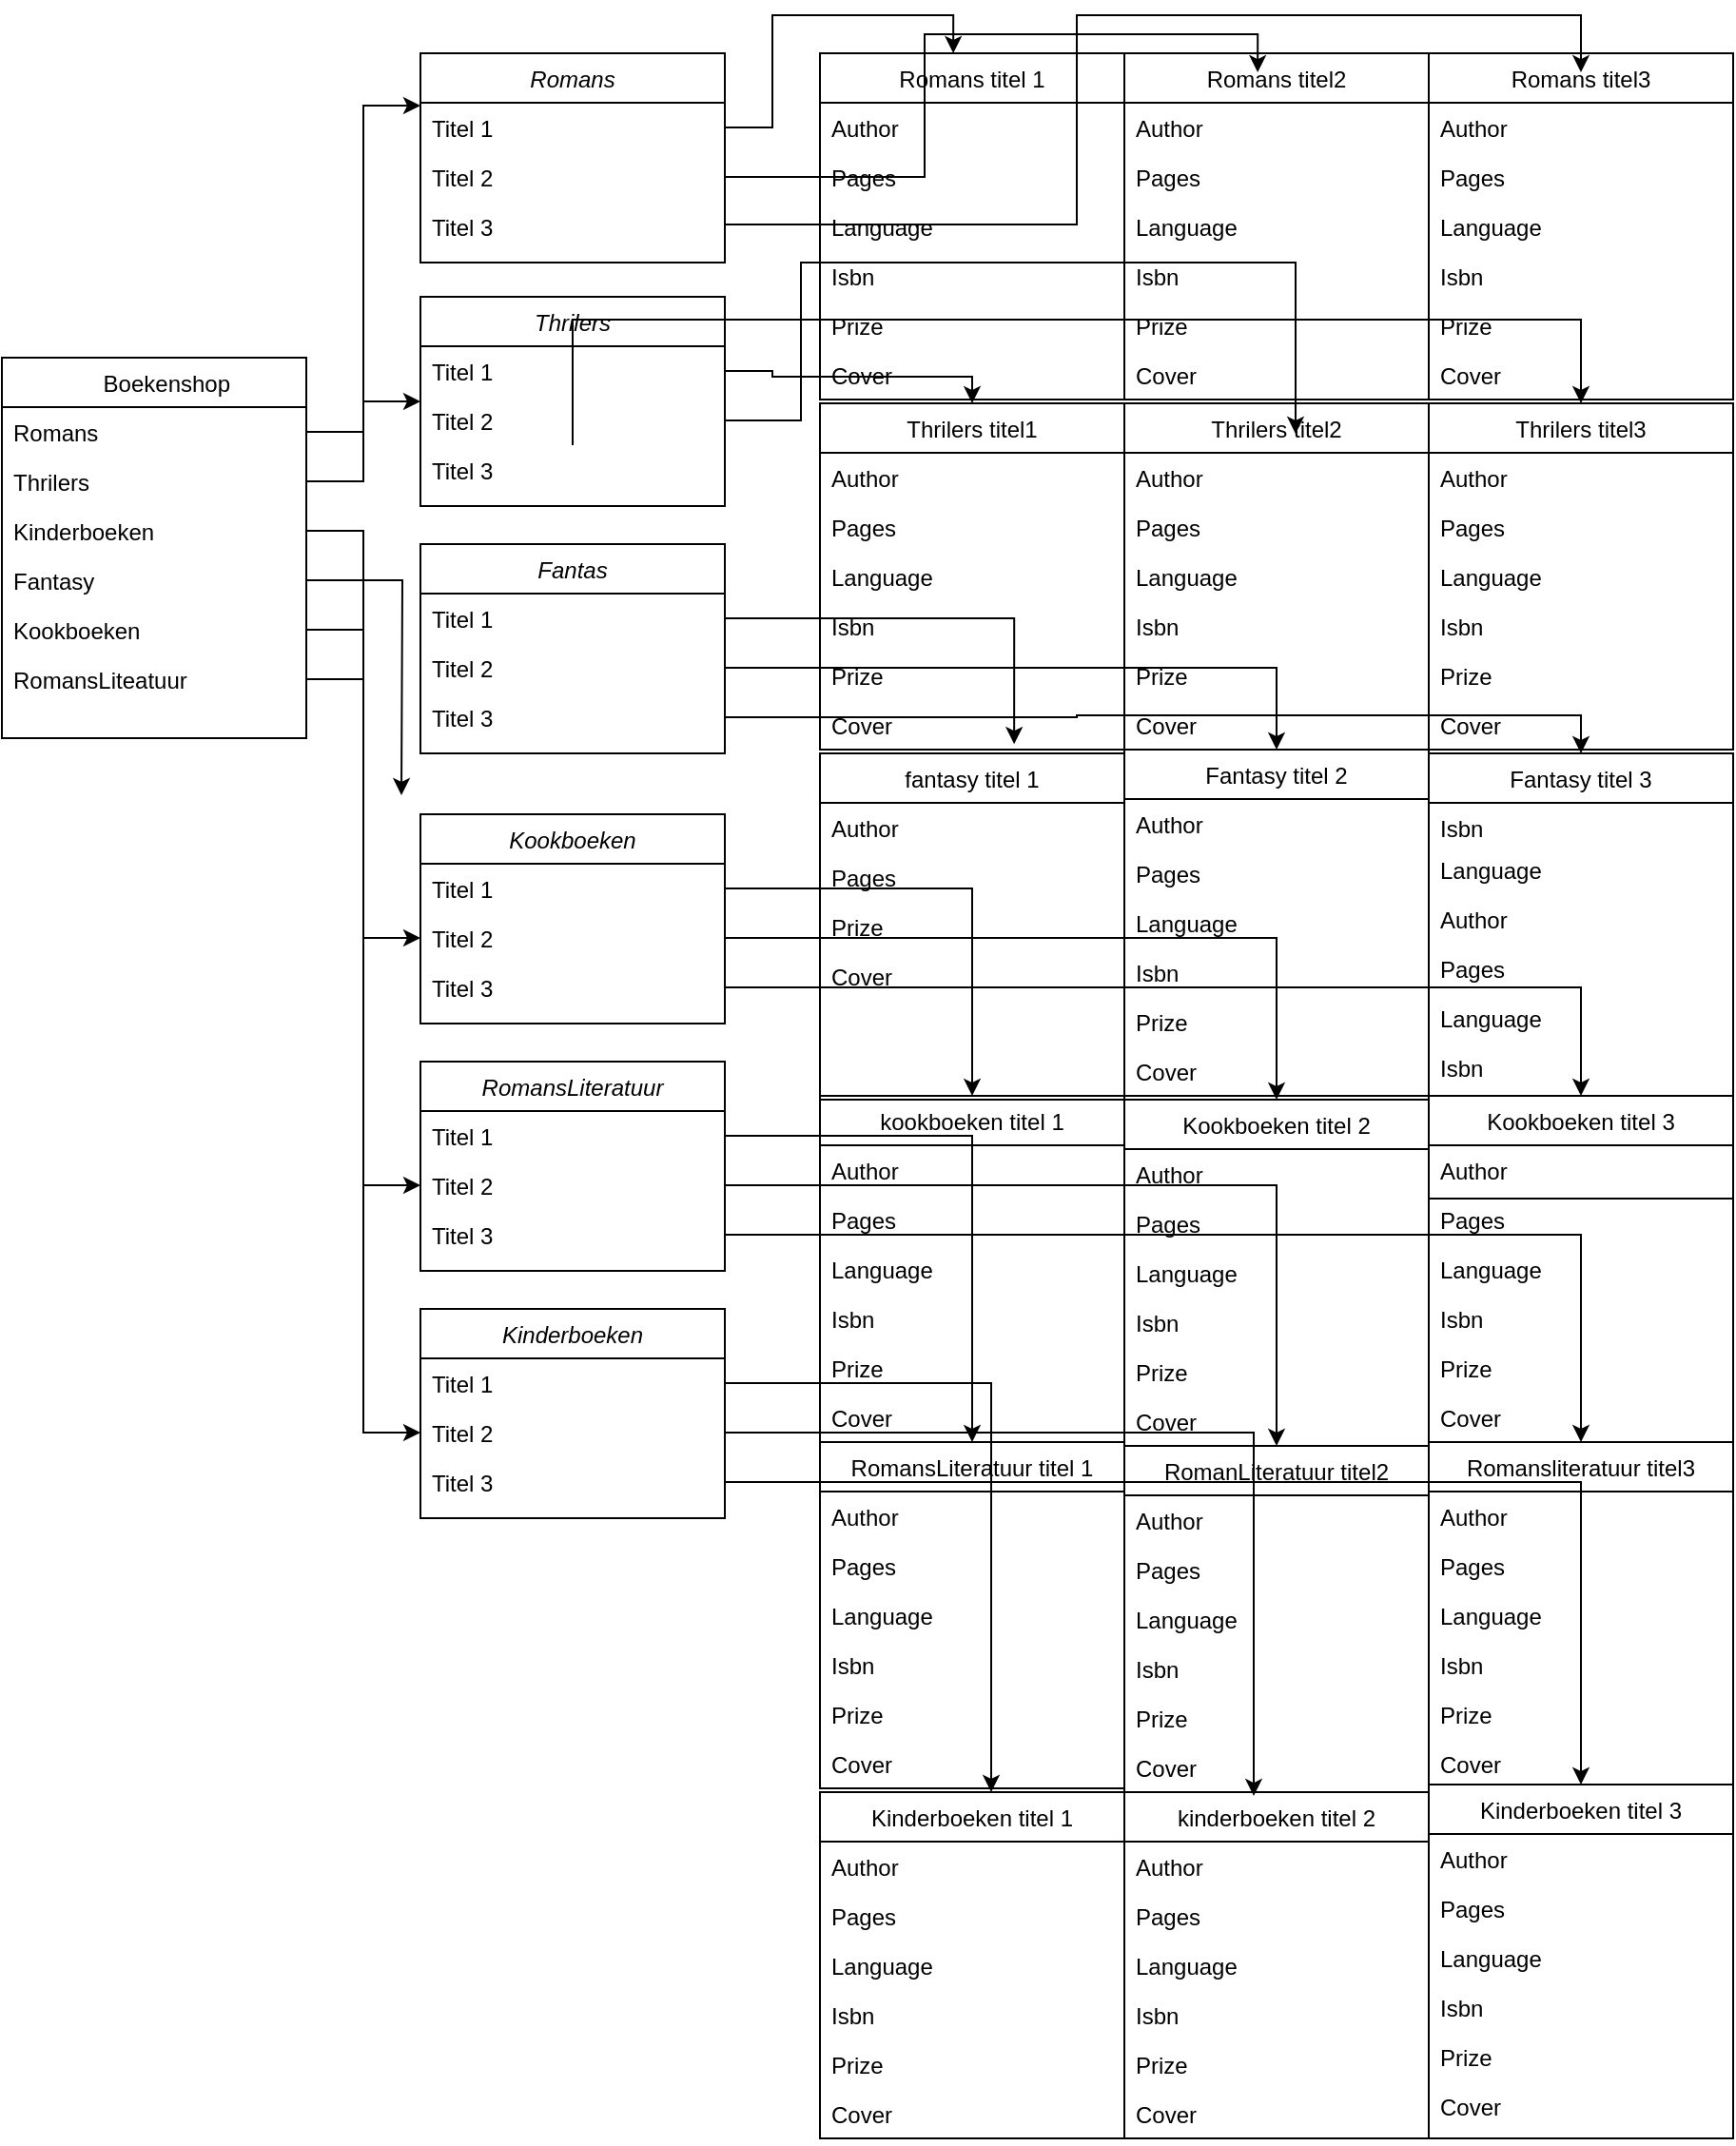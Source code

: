<mxfile version="20.8.3" type="github">
  <diagram id="C5RBs43oDa-KdzZeNtuy" name="Page-1">
    <mxGraphModel dx="880" dy="522" grid="1" gridSize="10" guides="1" tooltips="1" connect="1" arrows="1" fold="1" page="1" pageScale="1" pageWidth="827" pageHeight="1169" math="0" shadow="0">
      <root>
        <mxCell id="WIyWlLk6GJQsqaUBKTNV-0" />
        <mxCell id="WIyWlLk6GJQsqaUBKTNV-1" parent="WIyWlLk6GJQsqaUBKTNV-0" />
        <mxCell id="zkfFHV4jXpPFQw0GAbJ--0" value="Romans" style="swimlane;fontStyle=2;align=center;verticalAlign=top;childLayout=stackLayout;horizontal=1;startSize=26;horizontalStack=0;resizeParent=1;resizeLast=0;collapsible=1;marginBottom=0;rounded=0;shadow=0;strokeWidth=1;" parent="WIyWlLk6GJQsqaUBKTNV-1" vertex="1">
          <mxGeometry x="220" y="30" width="160" height="110" as="geometry">
            <mxRectangle x="230" y="140" width="160" height="26" as="alternateBounds" />
          </mxGeometry>
        </mxCell>
        <mxCell id="zkfFHV4jXpPFQw0GAbJ--1" value="Titel 1" style="text;align=left;verticalAlign=top;spacingLeft=4;spacingRight=4;overflow=hidden;rotatable=0;points=[[0,0.5],[1,0.5]];portConstraint=eastwest;" parent="zkfFHV4jXpPFQw0GAbJ--0" vertex="1">
          <mxGeometry y="26" width="160" height="26" as="geometry" />
        </mxCell>
        <mxCell id="zkfFHV4jXpPFQw0GAbJ--2" value="Titel 2" style="text;align=left;verticalAlign=top;spacingLeft=4;spacingRight=4;overflow=hidden;rotatable=0;points=[[0,0.5],[1,0.5]];portConstraint=eastwest;rounded=0;shadow=0;html=0;" parent="zkfFHV4jXpPFQw0GAbJ--0" vertex="1">
          <mxGeometry y="52" width="160" height="26" as="geometry" />
        </mxCell>
        <mxCell id="zkfFHV4jXpPFQw0GAbJ--3" value="Titel 3" style="text;align=left;verticalAlign=top;spacingLeft=4;spacingRight=4;overflow=hidden;rotatable=0;points=[[0,0.5],[1,0.5]];portConstraint=eastwest;rounded=0;shadow=0;html=0;" parent="zkfFHV4jXpPFQw0GAbJ--0" vertex="1">
          <mxGeometry y="78" width="160" height="24" as="geometry" />
        </mxCell>
        <mxCell id="vhQjQIrsp-jlpv_OQu0v-0" style="edgeStyle=orthogonalEdgeStyle;rounded=0;orthogonalLoop=1;jettySize=auto;html=1;" parent="WIyWlLk6GJQsqaUBKTNV-1" edge="1">
          <mxGeometry relative="1" as="geometry">
            <mxPoint x="588" y="320" as="targetPoint" />
            <mxPoint x="588" y="320" as="sourcePoint" />
          </mxGeometry>
        </mxCell>
        <mxCell id="zkfFHV4jXpPFQw0GAbJ--17" value="    Boekenshop" style="swimlane;fontStyle=0;align=center;verticalAlign=top;childLayout=stackLayout;horizontal=1;startSize=26;horizontalStack=0;resizeParent=1;resizeLast=0;collapsible=1;marginBottom=0;rounded=0;shadow=0;strokeWidth=1;" parent="WIyWlLk6GJQsqaUBKTNV-1" vertex="1">
          <mxGeometry y="190" width="160" height="200" as="geometry">
            <mxRectangle x="550" y="140" width="160" height="26" as="alternateBounds" />
          </mxGeometry>
        </mxCell>
        <mxCell id="zkfFHV4jXpPFQw0GAbJ--18" value="Romans" style="text;align=left;verticalAlign=top;spacingLeft=4;spacingRight=4;overflow=hidden;rotatable=0;points=[[0,0.5],[1,0.5]];portConstraint=eastwest;" parent="zkfFHV4jXpPFQw0GAbJ--17" vertex="1">
          <mxGeometry y="26" width="160" height="26" as="geometry" />
        </mxCell>
        <mxCell id="zkfFHV4jXpPFQw0GAbJ--19" value="Thrilers" style="text;align=left;verticalAlign=top;spacingLeft=4;spacingRight=4;overflow=hidden;rotatable=0;points=[[0,0.5],[1,0.5]];portConstraint=eastwest;rounded=0;shadow=0;html=0;" parent="zkfFHV4jXpPFQw0GAbJ--17" vertex="1">
          <mxGeometry y="52" width="160" height="26" as="geometry" />
        </mxCell>
        <mxCell id="zkfFHV4jXpPFQw0GAbJ--20" value="Kinderboeken" style="text;align=left;verticalAlign=top;spacingLeft=4;spacingRight=4;overflow=hidden;rotatable=0;points=[[0,0.5],[1,0.5]];portConstraint=eastwest;rounded=0;shadow=0;html=0;" parent="zkfFHV4jXpPFQw0GAbJ--17" vertex="1">
          <mxGeometry y="78" width="160" height="26" as="geometry" />
        </mxCell>
        <mxCell id="zkfFHV4jXpPFQw0GAbJ--21" value="Fantasy" style="text;align=left;verticalAlign=top;spacingLeft=4;spacingRight=4;overflow=hidden;rotatable=0;points=[[0,0.5],[1,0.5]];portConstraint=eastwest;rounded=0;shadow=0;html=0;" parent="zkfFHV4jXpPFQw0GAbJ--17" vertex="1">
          <mxGeometry y="104" width="160" height="26" as="geometry" />
        </mxCell>
        <mxCell id="zkfFHV4jXpPFQw0GAbJ--22" value="Kookboeken" style="text;align=left;verticalAlign=top;spacingLeft=4;spacingRight=4;overflow=hidden;rotatable=0;points=[[0,0.5],[1,0.5]];portConstraint=eastwest;rounded=0;shadow=0;html=0;" parent="zkfFHV4jXpPFQw0GAbJ--17" vertex="1">
          <mxGeometry y="130" width="160" height="26" as="geometry" />
        </mxCell>
        <mxCell id="zkfFHV4jXpPFQw0GAbJ--24" value="RomansLiteatuur" style="text;align=left;verticalAlign=top;spacingLeft=4;spacingRight=4;overflow=hidden;rotatable=0;points=[[0,0.5],[1,0.5]];portConstraint=eastwest;" parent="zkfFHV4jXpPFQw0GAbJ--17" vertex="1">
          <mxGeometry y="156" width="160" height="26" as="geometry" />
        </mxCell>
        <mxCell id="vhQjQIrsp-jlpv_OQu0v-2" value="RomansLiteratuur" style="swimlane;fontStyle=2;align=center;verticalAlign=top;childLayout=stackLayout;horizontal=1;startSize=26;horizontalStack=0;resizeParent=1;resizeLast=0;collapsible=1;marginBottom=0;rounded=0;shadow=0;strokeWidth=1;" parent="WIyWlLk6GJQsqaUBKTNV-1" vertex="1">
          <mxGeometry x="220" y="560" width="160" height="110" as="geometry">
            <mxRectangle x="230" y="140" width="160" height="26" as="alternateBounds" />
          </mxGeometry>
        </mxCell>
        <mxCell id="vhQjQIrsp-jlpv_OQu0v-3" value="Titel 1" style="text;align=left;verticalAlign=top;spacingLeft=4;spacingRight=4;overflow=hidden;rotatable=0;points=[[0,0.5],[1,0.5]];portConstraint=eastwest;" parent="vhQjQIrsp-jlpv_OQu0v-2" vertex="1">
          <mxGeometry y="26" width="160" height="26" as="geometry" />
        </mxCell>
        <mxCell id="vhQjQIrsp-jlpv_OQu0v-4" value="Titel 2" style="text;align=left;verticalAlign=top;spacingLeft=4;spacingRight=4;overflow=hidden;rotatable=0;points=[[0,0.5],[1,0.5]];portConstraint=eastwest;rounded=0;shadow=0;html=0;" parent="vhQjQIrsp-jlpv_OQu0v-2" vertex="1">
          <mxGeometry y="52" width="160" height="26" as="geometry" />
        </mxCell>
        <mxCell id="vhQjQIrsp-jlpv_OQu0v-5" value="Titel 3" style="text;align=left;verticalAlign=top;spacingLeft=4;spacingRight=4;overflow=hidden;rotatable=0;points=[[0,0.5],[1,0.5]];portConstraint=eastwest;rounded=0;shadow=0;html=0;" parent="vhQjQIrsp-jlpv_OQu0v-2" vertex="1">
          <mxGeometry y="78" width="160" height="26" as="geometry" />
        </mxCell>
        <mxCell id="vhQjQIrsp-jlpv_OQu0v-6" value="Kookboeken" style="swimlane;fontStyle=2;align=center;verticalAlign=top;childLayout=stackLayout;horizontal=1;startSize=26;horizontalStack=0;resizeParent=1;resizeLast=0;collapsible=1;marginBottom=0;rounded=0;shadow=0;strokeWidth=1;" parent="WIyWlLk6GJQsqaUBKTNV-1" vertex="1">
          <mxGeometry x="220" y="430" width="160" height="110" as="geometry">
            <mxRectangle x="230" y="140" width="160" height="26" as="alternateBounds" />
          </mxGeometry>
        </mxCell>
        <mxCell id="vhQjQIrsp-jlpv_OQu0v-7" value="Titel 1" style="text;align=left;verticalAlign=top;spacingLeft=4;spacingRight=4;overflow=hidden;rotatable=0;points=[[0,0.5],[1,0.5]];portConstraint=eastwest;" parent="vhQjQIrsp-jlpv_OQu0v-6" vertex="1">
          <mxGeometry y="26" width="160" height="26" as="geometry" />
        </mxCell>
        <mxCell id="vhQjQIrsp-jlpv_OQu0v-8" value="Titel 2" style="text;align=left;verticalAlign=top;spacingLeft=4;spacingRight=4;overflow=hidden;rotatable=0;points=[[0,0.5],[1,0.5]];portConstraint=eastwest;rounded=0;shadow=0;html=0;" parent="vhQjQIrsp-jlpv_OQu0v-6" vertex="1">
          <mxGeometry y="52" width="160" height="26" as="geometry" />
        </mxCell>
        <mxCell id="vhQjQIrsp-jlpv_OQu0v-9" value="Titel 3" style="text;align=left;verticalAlign=top;spacingLeft=4;spacingRight=4;overflow=hidden;rotatable=0;points=[[0,0.5],[1,0.5]];portConstraint=eastwest;rounded=0;shadow=0;html=0;" parent="vhQjQIrsp-jlpv_OQu0v-6" vertex="1">
          <mxGeometry y="78" width="160" height="26" as="geometry" />
        </mxCell>
        <mxCell id="vhQjQIrsp-jlpv_OQu0v-10" value="Fantas" style="swimlane;fontStyle=2;align=center;verticalAlign=top;childLayout=stackLayout;horizontal=1;startSize=26;horizontalStack=0;resizeParent=1;resizeLast=0;collapsible=1;marginBottom=0;rounded=0;shadow=0;strokeWidth=1;" parent="WIyWlLk6GJQsqaUBKTNV-1" vertex="1">
          <mxGeometry x="220" y="288" width="160" height="110" as="geometry">
            <mxRectangle x="230" y="140" width="160" height="26" as="alternateBounds" />
          </mxGeometry>
        </mxCell>
        <mxCell id="vhQjQIrsp-jlpv_OQu0v-11" value="Titel 1" style="text;align=left;verticalAlign=top;spacingLeft=4;spacingRight=4;overflow=hidden;rotatable=0;points=[[0,0.5],[1,0.5]];portConstraint=eastwest;" parent="vhQjQIrsp-jlpv_OQu0v-10" vertex="1">
          <mxGeometry y="26" width="160" height="26" as="geometry" />
        </mxCell>
        <mxCell id="vhQjQIrsp-jlpv_OQu0v-12" value="Titel 2" style="text;align=left;verticalAlign=top;spacingLeft=4;spacingRight=4;overflow=hidden;rotatable=0;points=[[0,0.5],[1,0.5]];portConstraint=eastwest;rounded=0;shadow=0;html=0;" parent="vhQjQIrsp-jlpv_OQu0v-10" vertex="1">
          <mxGeometry y="52" width="160" height="26" as="geometry" />
        </mxCell>
        <mxCell id="vhQjQIrsp-jlpv_OQu0v-13" value="Titel 3" style="text;align=left;verticalAlign=top;spacingLeft=4;spacingRight=4;overflow=hidden;rotatable=0;points=[[0,0.5],[1,0.5]];portConstraint=eastwest;rounded=0;shadow=0;html=0;" parent="vhQjQIrsp-jlpv_OQu0v-10" vertex="1">
          <mxGeometry y="78" width="160" height="26" as="geometry" />
        </mxCell>
        <mxCell id="vhQjQIrsp-jlpv_OQu0v-14" value="Kinderboeken" style="swimlane;fontStyle=2;align=center;verticalAlign=top;childLayout=stackLayout;horizontal=1;startSize=26;horizontalStack=0;resizeParent=1;resizeLast=0;collapsible=1;marginBottom=0;rounded=0;shadow=0;strokeWidth=1;" parent="WIyWlLk6GJQsqaUBKTNV-1" vertex="1">
          <mxGeometry x="220" y="690" width="160" height="110" as="geometry">
            <mxRectangle x="230" y="140" width="160" height="26" as="alternateBounds" />
          </mxGeometry>
        </mxCell>
        <mxCell id="vhQjQIrsp-jlpv_OQu0v-15" value="Titel 1" style="text;align=left;verticalAlign=top;spacingLeft=4;spacingRight=4;overflow=hidden;rotatable=0;points=[[0,0.5],[1,0.5]];portConstraint=eastwest;" parent="vhQjQIrsp-jlpv_OQu0v-14" vertex="1">
          <mxGeometry y="26" width="160" height="26" as="geometry" />
        </mxCell>
        <mxCell id="vhQjQIrsp-jlpv_OQu0v-16" value="Titel 2" style="text;align=left;verticalAlign=top;spacingLeft=4;spacingRight=4;overflow=hidden;rotatable=0;points=[[0,0.5],[1,0.5]];portConstraint=eastwest;rounded=0;shadow=0;html=0;" parent="vhQjQIrsp-jlpv_OQu0v-14" vertex="1">
          <mxGeometry y="52" width="160" height="26" as="geometry" />
        </mxCell>
        <mxCell id="vhQjQIrsp-jlpv_OQu0v-17" value="Titel 3" style="text;align=left;verticalAlign=top;spacingLeft=4;spacingRight=4;overflow=hidden;rotatable=0;points=[[0,0.5],[1,0.5]];portConstraint=eastwest;rounded=0;shadow=0;html=0;" parent="vhQjQIrsp-jlpv_OQu0v-14" vertex="1">
          <mxGeometry y="78" width="160" height="26" as="geometry" />
        </mxCell>
        <mxCell id="vhQjQIrsp-jlpv_OQu0v-18" value="Thrilers" style="swimlane;fontStyle=2;align=center;verticalAlign=top;childLayout=stackLayout;horizontal=1;startSize=26;horizontalStack=0;resizeParent=1;resizeLast=0;collapsible=1;marginBottom=0;rounded=0;shadow=0;strokeWidth=1;" parent="WIyWlLk6GJQsqaUBKTNV-1" vertex="1">
          <mxGeometry x="220" y="158" width="160" height="110" as="geometry">
            <mxRectangle x="230" y="140" width="160" height="26" as="alternateBounds" />
          </mxGeometry>
        </mxCell>
        <mxCell id="vhQjQIrsp-jlpv_OQu0v-19" value="Titel 1" style="text;align=left;verticalAlign=top;spacingLeft=4;spacingRight=4;overflow=hidden;rotatable=0;points=[[0,0.5],[1,0.5]];portConstraint=eastwest;" parent="vhQjQIrsp-jlpv_OQu0v-18" vertex="1">
          <mxGeometry y="26" width="160" height="26" as="geometry" />
        </mxCell>
        <mxCell id="vhQjQIrsp-jlpv_OQu0v-20" value="Titel 2" style="text;align=left;verticalAlign=top;spacingLeft=4;spacingRight=4;overflow=hidden;rotatable=0;points=[[0,0.5],[1,0.5]];portConstraint=eastwest;rounded=0;shadow=0;html=0;" parent="vhQjQIrsp-jlpv_OQu0v-18" vertex="1">
          <mxGeometry y="52" width="160" height="26" as="geometry" />
        </mxCell>
        <mxCell id="vhQjQIrsp-jlpv_OQu0v-21" value="Titel 3" style="text;align=left;verticalAlign=top;spacingLeft=4;spacingRight=4;overflow=hidden;rotatable=0;points=[[0,0.5],[1,0.5]];portConstraint=eastwest;rounded=0;shadow=0;html=0;" parent="vhQjQIrsp-jlpv_OQu0v-18" vertex="1">
          <mxGeometry y="78" width="160" height="26" as="geometry" />
        </mxCell>
        <mxCell id="vhQjQIrsp-jlpv_OQu0v-51" style="edgeStyle=orthogonalEdgeStyle;rounded=0;orthogonalLoop=1;jettySize=auto;html=1;entryX=0;entryY=0.25;entryDx=0;entryDy=0;" parent="WIyWlLk6GJQsqaUBKTNV-1" source="zkfFHV4jXpPFQw0GAbJ--18" target="zkfFHV4jXpPFQw0GAbJ--0" edge="1">
          <mxGeometry relative="1" as="geometry" />
        </mxCell>
        <mxCell id="vhQjQIrsp-jlpv_OQu0v-52" style="edgeStyle=orthogonalEdgeStyle;rounded=0;orthogonalLoop=1;jettySize=auto;html=1;" parent="WIyWlLk6GJQsqaUBKTNV-1" source="zkfFHV4jXpPFQw0GAbJ--19" target="vhQjQIrsp-jlpv_OQu0v-18" edge="1">
          <mxGeometry relative="1" as="geometry" />
        </mxCell>
        <mxCell id="vhQjQIrsp-jlpv_OQu0v-54" style="edgeStyle=orthogonalEdgeStyle;rounded=0;orthogonalLoop=1;jettySize=auto;html=1;" parent="WIyWlLk6GJQsqaUBKTNV-1" source="zkfFHV4jXpPFQw0GAbJ--21" edge="1">
          <mxGeometry relative="1" as="geometry">
            <mxPoint x="210" y="420" as="targetPoint" />
          </mxGeometry>
        </mxCell>
        <mxCell id="vhQjQIrsp-jlpv_OQu0v-56" style="edgeStyle=orthogonalEdgeStyle;rounded=0;orthogonalLoop=1;jettySize=auto;html=1;" parent="WIyWlLk6GJQsqaUBKTNV-1" source="zkfFHV4jXpPFQw0GAbJ--24" target="vhQjQIrsp-jlpv_OQu0v-4" edge="1">
          <mxGeometry relative="1" as="geometry" />
        </mxCell>
        <mxCell id="vhQjQIrsp-jlpv_OQu0v-57" style="edgeStyle=orthogonalEdgeStyle;rounded=0;orthogonalLoop=1;jettySize=auto;html=1;entryX=0;entryY=0.5;entryDx=0;entryDy=0;" parent="WIyWlLk6GJQsqaUBKTNV-1" source="zkfFHV4jXpPFQw0GAbJ--22" target="vhQjQIrsp-jlpv_OQu0v-8" edge="1">
          <mxGeometry relative="1" as="geometry" />
        </mxCell>
        <mxCell id="vhQjQIrsp-jlpv_OQu0v-59" value="kookboeken titel 1" style="swimlane;fontStyle=0;align=center;verticalAlign=top;childLayout=stackLayout;horizontal=1;startSize=26;horizontalStack=0;resizeParent=1;resizeLast=0;collapsible=1;marginBottom=0;rounded=0;shadow=0;strokeWidth=1;" parent="WIyWlLk6GJQsqaUBKTNV-1" vertex="1">
          <mxGeometry x="430" y="578" width="160" height="182" as="geometry">
            <mxRectangle x="550" y="140" width="160" height="26" as="alternateBounds" />
          </mxGeometry>
        </mxCell>
        <mxCell id="vhQjQIrsp-jlpv_OQu0v-60" value="Author" style="text;align=left;verticalAlign=top;spacingLeft=4;spacingRight=4;overflow=hidden;rotatable=0;points=[[0,0.5],[1,0.5]];portConstraint=eastwest;" parent="vhQjQIrsp-jlpv_OQu0v-59" vertex="1">
          <mxGeometry y="26" width="160" height="26" as="geometry" />
        </mxCell>
        <mxCell id="vhQjQIrsp-jlpv_OQu0v-61" value="Pages" style="text;align=left;verticalAlign=top;spacingLeft=4;spacingRight=4;overflow=hidden;rotatable=0;points=[[0,0.5],[1,0.5]];portConstraint=eastwest;rounded=0;shadow=0;html=0;" parent="vhQjQIrsp-jlpv_OQu0v-59" vertex="1">
          <mxGeometry y="52" width="160" height="26" as="geometry" />
        </mxCell>
        <mxCell id="vhQjQIrsp-jlpv_OQu0v-62" value="Language" style="text;align=left;verticalAlign=top;spacingLeft=4;spacingRight=4;overflow=hidden;rotatable=0;points=[[0,0.5],[1,0.5]];portConstraint=eastwest;rounded=0;shadow=0;html=0;" parent="vhQjQIrsp-jlpv_OQu0v-59" vertex="1">
          <mxGeometry y="78" width="160" height="26" as="geometry" />
        </mxCell>
        <mxCell id="vhQjQIrsp-jlpv_OQu0v-63" value="Isbn" style="text;align=left;verticalAlign=top;spacingLeft=4;spacingRight=4;overflow=hidden;rotatable=0;points=[[0,0.5],[1,0.5]];portConstraint=eastwest;rounded=0;shadow=0;html=0;" parent="vhQjQIrsp-jlpv_OQu0v-59" vertex="1">
          <mxGeometry y="104" width="160" height="26" as="geometry" />
        </mxCell>
        <mxCell id="vhQjQIrsp-jlpv_OQu0v-64" value="Prize" style="text;align=left;verticalAlign=top;spacingLeft=4;spacingRight=4;overflow=hidden;rotatable=0;points=[[0,0.5],[1,0.5]];portConstraint=eastwest;rounded=0;shadow=0;html=0;" parent="vhQjQIrsp-jlpv_OQu0v-59" vertex="1">
          <mxGeometry y="130" width="160" height="26" as="geometry" />
        </mxCell>
        <mxCell id="vhQjQIrsp-jlpv_OQu0v-65" value="Cover" style="text;align=left;verticalAlign=top;spacingLeft=4;spacingRight=4;overflow=hidden;rotatable=0;points=[[0,0.5],[1,0.5]];portConstraint=eastwest;" parent="vhQjQIrsp-jlpv_OQu0v-59" vertex="1">
          <mxGeometry y="156" width="160" height="26" as="geometry" />
        </mxCell>
        <mxCell id="vhQjQIrsp-jlpv_OQu0v-73" value="Kookboeken titel 3" style="swimlane;fontStyle=0;align=center;verticalAlign=top;childLayout=stackLayout;horizontal=1;startSize=26;horizontalStack=0;resizeParent=1;resizeLast=0;collapsible=1;marginBottom=0;rounded=0;shadow=0;strokeWidth=1;" parent="WIyWlLk6GJQsqaUBKTNV-1" vertex="1">
          <mxGeometry x="750" y="578" width="160" height="182" as="geometry">
            <mxRectangle x="550" y="140" width="160" height="26" as="alternateBounds" />
          </mxGeometry>
        </mxCell>
        <mxCell id="vhQjQIrsp-jlpv_OQu0v-74" value="Author" style="text;align=left;verticalAlign=top;spacingLeft=4;spacingRight=4;overflow=hidden;rotatable=0;points=[[0,0.5],[1,0.5]];portConstraint=eastwest;" parent="vhQjQIrsp-jlpv_OQu0v-73" vertex="1">
          <mxGeometry y="26" width="160" height="26" as="geometry" />
        </mxCell>
        <mxCell id="vhQjQIrsp-jlpv_OQu0v-75" value="Pages" style="text;align=left;verticalAlign=top;spacingLeft=4;spacingRight=4;overflow=hidden;rotatable=0;points=[[0,0.5],[1,0.5]];portConstraint=eastwest;rounded=0;shadow=0;html=0;" parent="vhQjQIrsp-jlpv_OQu0v-73" vertex="1">
          <mxGeometry y="52" width="160" height="26" as="geometry" />
        </mxCell>
        <mxCell id="vhQjQIrsp-jlpv_OQu0v-76" value="Language" style="text;align=left;verticalAlign=top;spacingLeft=4;spacingRight=4;overflow=hidden;rotatable=0;points=[[0,0.5],[1,0.5]];portConstraint=eastwest;rounded=0;shadow=0;html=0;" parent="vhQjQIrsp-jlpv_OQu0v-73" vertex="1">
          <mxGeometry y="78" width="160" height="26" as="geometry" />
        </mxCell>
        <mxCell id="vhQjQIrsp-jlpv_OQu0v-77" value="Isbn" style="text;align=left;verticalAlign=top;spacingLeft=4;spacingRight=4;overflow=hidden;rotatable=0;points=[[0,0.5],[1,0.5]];portConstraint=eastwest;rounded=0;shadow=0;html=0;" parent="vhQjQIrsp-jlpv_OQu0v-73" vertex="1">
          <mxGeometry y="104" width="160" height="26" as="geometry" />
        </mxCell>
        <mxCell id="vhQjQIrsp-jlpv_OQu0v-78" value="Prize" style="text;align=left;verticalAlign=top;spacingLeft=4;spacingRight=4;overflow=hidden;rotatable=0;points=[[0,0.5],[1,0.5]];portConstraint=eastwest;rounded=0;shadow=0;html=0;" parent="vhQjQIrsp-jlpv_OQu0v-73" vertex="1">
          <mxGeometry y="130" width="160" height="26" as="geometry" />
        </mxCell>
        <mxCell id="vhQjQIrsp-jlpv_OQu0v-79" value="Cover" style="text;align=left;verticalAlign=top;spacingLeft=4;spacingRight=4;overflow=hidden;rotatable=0;points=[[0,0.5],[1,0.5]];portConstraint=eastwest;" parent="vhQjQIrsp-jlpv_OQu0v-73" vertex="1">
          <mxGeometry y="156" width="160" height="26" as="geometry" />
        </mxCell>
        <mxCell id="vhQjQIrsp-jlpv_OQu0v-80" value="Fantasy titel 2" style="swimlane;fontStyle=0;align=center;verticalAlign=top;childLayout=stackLayout;horizontal=1;startSize=26;horizontalStack=0;resizeParent=1;resizeLast=0;collapsible=1;marginBottom=0;rounded=0;shadow=0;strokeWidth=1;" parent="WIyWlLk6GJQsqaUBKTNV-1" vertex="1">
          <mxGeometry x="590" y="396" width="160" height="182" as="geometry">
            <mxRectangle x="550" y="140" width="160" height="26" as="alternateBounds" />
          </mxGeometry>
        </mxCell>
        <mxCell id="vhQjQIrsp-jlpv_OQu0v-81" value="Author" style="text;align=left;verticalAlign=top;spacingLeft=4;spacingRight=4;overflow=hidden;rotatable=0;points=[[0,0.5],[1,0.5]];portConstraint=eastwest;" parent="vhQjQIrsp-jlpv_OQu0v-80" vertex="1">
          <mxGeometry y="26" width="160" height="26" as="geometry" />
        </mxCell>
        <mxCell id="vhQjQIrsp-jlpv_OQu0v-82" value="Pages" style="text;align=left;verticalAlign=top;spacingLeft=4;spacingRight=4;overflow=hidden;rotatable=0;points=[[0,0.5],[1,0.5]];portConstraint=eastwest;rounded=0;shadow=0;html=0;" parent="vhQjQIrsp-jlpv_OQu0v-80" vertex="1">
          <mxGeometry y="52" width="160" height="26" as="geometry" />
        </mxCell>
        <mxCell id="vhQjQIrsp-jlpv_OQu0v-83" value="Language" style="text;align=left;verticalAlign=top;spacingLeft=4;spacingRight=4;overflow=hidden;rotatable=0;points=[[0,0.5],[1,0.5]];portConstraint=eastwest;rounded=0;shadow=0;html=0;" parent="vhQjQIrsp-jlpv_OQu0v-80" vertex="1">
          <mxGeometry y="78" width="160" height="26" as="geometry" />
        </mxCell>
        <mxCell id="vhQjQIrsp-jlpv_OQu0v-84" value="Isbn" style="text;align=left;verticalAlign=top;spacingLeft=4;spacingRight=4;overflow=hidden;rotatable=0;points=[[0,0.5],[1,0.5]];portConstraint=eastwest;rounded=0;shadow=0;html=0;" parent="vhQjQIrsp-jlpv_OQu0v-80" vertex="1">
          <mxGeometry y="104" width="160" height="26" as="geometry" />
        </mxCell>
        <mxCell id="vhQjQIrsp-jlpv_OQu0v-85" value="Prize" style="text;align=left;verticalAlign=top;spacingLeft=4;spacingRight=4;overflow=hidden;rotatable=0;points=[[0,0.5],[1,0.5]];portConstraint=eastwest;rounded=0;shadow=0;html=0;" parent="vhQjQIrsp-jlpv_OQu0v-80" vertex="1">
          <mxGeometry y="130" width="160" height="26" as="geometry" />
        </mxCell>
        <mxCell id="vhQjQIrsp-jlpv_OQu0v-86" value="Cover" style="text;align=left;verticalAlign=top;spacingLeft=4;spacingRight=4;overflow=hidden;rotatable=0;points=[[0,0.5],[1,0.5]];portConstraint=eastwest;" parent="vhQjQIrsp-jlpv_OQu0v-80" vertex="1">
          <mxGeometry y="156" width="160" height="26" as="geometry" />
        </mxCell>
        <mxCell id="vhQjQIrsp-jlpv_OQu0v-99" value="Fantasy titel 3" style="swimlane;fontStyle=0;align=center;verticalAlign=top;childLayout=stackLayout;horizontal=1;startSize=26;horizontalStack=0;resizeParent=1;resizeLast=0;collapsible=1;marginBottom=0;rounded=0;shadow=0;strokeWidth=1;" parent="WIyWlLk6GJQsqaUBKTNV-1" vertex="1">
          <mxGeometry x="750" y="398" width="160" height="234" as="geometry">
            <mxRectangle x="550" y="140" width="160" height="26" as="alternateBounds" />
          </mxGeometry>
        </mxCell>
        <mxCell id="vhQjQIrsp-jlpv_OQu0v-145" value="Isbn" style="text;align=left;verticalAlign=top;spacingLeft=4;spacingRight=4;overflow=hidden;rotatable=0;points=[[0,0.5],[1,0.5]];portConstraint=eastwest;rounded=0;shadow=0;html=0;" parent="vhQjQIrsp-jlpv_OQu0v-99" vertex="1">
          <mxGeometry y="26" width="160" height="22" as="geometry" />
        </mxCell>
        <mxCell id="vhQjQIrsp-jlpv_OQu0v-144" value="Language" style="text;align=left;verticalAlign=top;spacingLeft=4;spacingRight=4;overflow=hidden;rotatable=0;points=[[0,0.5],[1,0.5]];portConstraint=eastwest;rounded=0;shadow=0;html=0;" parent="vhQjQIrsp-jlpv_OQu0v-99" vertex="1">
          <mxGeometry y="48" width="160" height="26" as="geometry" />
        </mxCell>
        <mxCell id="vhQjQIrsp-jlpv_OQu0v-100" value="Author" style="text;align=left;verticalAlign=top;spacingLeft=4;spacingRight=4;overflow=hidden;rotatable=0;points=[[0,0.5],[1,0.5]];portConstraint=eastwest;" parent="vhQjQIrsp-jlpv_OQu0v-99" vertex="1">
          <mxGeometry y="74" width="160" height="26" as="geometry" />
        </mxCell>
        <mxCell id="vhQjQIrsp-jlpv_OQu0v-101" value="Pages" style="text;align=left;verticalAlign=top;spacingLeft=4;spacingRight=4;overflow=hidden;rotatable=0;points=[[0,0.5],[1,0.5]];portConstraint=eastwest;rounded=0;shadow=0;html=0;" parent="vhQjQIrsp-jlpv_OQu0v-99" vertex="1">
          <mxGeometry y="100" width="160" height="26" as="geometry" />
        </mxCell>
        <mxCell id="vhQjQIrsp-jlpv_OQu0v-102" value="Language" style="text;align=left;verticalAlign=top;spacingLeft=4;spacingRight=4;overflow=hidden;rotatable=0;points=[[0,0.5],[1,0.5]];portConstraint=eastwest;rounded=0;shadow=0;html=0;" parent="vhQjQIrsp-jlpv_OQu0v-99" vertex="1">
          <mxGeometry y="126" width="160" height="26" as="geometry" />
        </mxCell>
        <mxCell id="vhQjQIrsp-jlpv_OQu0v-103" value="Isbn" style="text;align=left;verticalAlign=top;spacingLeft=4;spacingRight=4;overflow=hidden;rotatable=0;points=[[0,0.5],[1,0.5]];portConstraint=eastwest;rounded=0;shadow=0;html=0;" parent="vhQjQIrsp-jlpv_OQu0v-99" vertex="1">
          <mxGeometry y="152" width="160" height="26" as="geometry" />
        </mxCell>
        <mxCell id="vhQjQIrsp-jlpv_OQu0v-113" value="Thrilers titel2" style="swimlane;fontStyle=0;align=center;verticalAlign=top;childLayout=stackLayout;horizontal=1;startSize=26;horizontalStack=0;resizeParent=1;resizeLast=0;collapsible=1;marginBottom=0;rounded=0;shadow=0;strokeWidth=1;" parent="WIyWlLk6GJQsqaUBKTNV-1" vertex="1">
          <mxGeometry x="590" y="214" width="160" height="182" as="geometry">
            <mxRectangle x="550" y="140" width="160" height="26" as="alternateBounds" />
          </mxGeometry>
        </mxCell>
        <mxCell id="vhQjQIrsp-jlpv_OQu0v-114" value="Author" style="text;align=left;verticalAlign=top;spacingLeft=4;spacingRight=4;overflow=hidden;rotatable=0;points=[[0,0.5],[1,0.5]];portConstraint=eastwest;" parent="vhQjQIrsp-jlpv_OQu0v-113" vertex="1">
          <mxGeometry y="26" width="160" height="26" as="geometry" />
        </mxCell>
        <mxCell id="vhQjQIrsp-jlpv_OQu0v-115" value="Pages" style="text;align=left;verticalAlign=top;spacingLeft=4;spacingRight=4;overflow=hidden;rotatable=0;points=[[0,0.5],[1,0.5]];portConstraint=eastwest;rounded=0;shadow=0;html=0;" parent="vhQjQIrsp-jlpv_OQu0v-113" vertex="1">
          <mxGeometry y="52" width="160" height="26" as="geometry" />
        </mxCell>
        <mxCell id="vhQjQIrsp-jlpv_OQu0v-116" value="Language" style="text;align=left;verticalAlign=top;spacingLeft=4;spacingRight=4;overflow=hidden;rotatable=0;points=[[0,0.5],[1,0.5]];portConstraint=eastwest;rounded=0;shadow=0;html=0;" parent="vhQjQIrsp-jlpv_OQu0v-113" vertex="1">
          <mxGeometry y="78" width="160" height="26" as="geometry" />
        </mxCell>
        <mxCell id="vhQjQIrsp-jlpv_OQu0v-117" value="Isbn" style="text;align=left;verticalAlign=top;spacingLeft=4;spacingRight=4;overflow=hidden;rotatable=0;points=[[0,0.5],[1,0.5]];portConstraint=eastwest;rounded=0;shadow=0;html=0;" parent="vhQjQIrsp-jlpv_OQu0v-113" vertex="1">
          <mxGeometry y="104" width="160" height="26" as="geometry" />
        </mxCell>
        <mxCell id="vhQjQIrsp-jlpv_OQu0v-118" value="Prize" style="text;align=left;verticalAlign=top;spacingLeft=4;spacingRight=4;overflow=hidden;rotatable=0;points=[[0,0.5],[1,0.5]];portConstraint=eastwest;rounded=0;shadow=0;html=0;" parent="vhQjQIrsp-jlpv_OQu0v-113" vertex="1">
          <mxGeometry y="130" width="160" height="26" as="geometry" />
        </mxCell>
        <mxCell id="vhQjQIrsp-jlpv_OQu0v-119" value="Cover" style="text;align=left;verticalAlign=top;spacingLeft=4;spacingRight=4;overflow=hidden;rotatable=0;points=[[0,0.5],[1,0.5]];portConstraint=eastwest;" parent="vhQjQIrsp-jlpv_OQu0v-113" vertex="1">
          <mxGeometry y="156" width="160" height="26" as="geometry" />
        </mxCell>
        <mxCell id="vhQjQIrsp-jlpv_OQu0v-120" value="Romans titel3" style="swimlane;fontStyle=0;align=center;verticalAlign=top;childLayout=stackLayout;horizontal=1;startSize=26;horizontalStack=0;resizeParent=1;resizeLast=0;collapsible=1;marginBottom=0;rounded=0;shadow=0;strokeWidth=1;" parent="WIyWlLk6GJQsqaUBKTNV-1" vertex="1">
          <mxGeometry x="750" y="30" width="160" height="182" as="geometry">
            <mxRectangle x="550" y="140" width="160" height="26" as="alternateBounds" />
          </mxGeometry>
        </mxCell>
        <mxCell id="vhQjQIrsp-jlpv_OQu0v-121" value="Author" style="text;align=left;verticalAlign=top;spacingLeft=4;spacingRight=4;overflow=hidden;rotatable=0;points=[[0,0.5],[1,0.5]];portConstraint=eastwest;" parent="vhQjQIrsp-jlpv_OQu0v-120" vertex="1">
          <mxGeometry y="26" width="160" height="26" as="geometry" />
        </mxCell>
        <mxCell id="vhQjQIrsp-jlpv_OQu0v-122" value="Pages" style="text;align=left;verticalAlign=top;spacingLeft=4;spacingRight=4;overflow=hidden;rotatable=0;points=[[0,0.5],[1,0.5]];portConstraint=eastwest;rounded=0;shadow=0;html=0;" parent="vhQjQIrsp-jlpv_OQu0v-120" vertex="1">
          <mxGeometry y="52" width="160" height="26" as="geometry" />
        </mxCell>
        <mxCell id="vhQjQIrsp-jlpv_OQu0v-123" value="Language" style="text;align=left;verticalAlign=top;spacingLeft=4;spacingRight=4;overflow=hidden;rotatable=0;points=[[0,0.5],[1,0.5]];portConstraint=eastwest;rounded=0;shadow=0;html=0;" parent="vhQjQIrsp-jlpv_OQu0v-120" vertex="1">
          <mxGeometry y="78" width="160" height="26" as="geometry" />
        </mxCell>
        <mxCell id="vhQjQIrsp-jlpv_OQu0v-124" value="Isbn" style="text;align=left;verticalAlign=top;spacingLeft=4;spacingRight=4;overflow=hidden;rotatable=0;points=[[0,0.5],[1,0.5]];portConstraint=eastwest;rounded=0;shadow=0;html=0;" parent="vhQjQIrsp-jlpv_OQu0v-120" vertex="1">
          <mxGeometry y="104" width="160" height="26" as="geometry" />
        </mxCell>
        <mxCell id="vhQjQIrsp-jlpv_OQu0v-125" value="Prize" style="text;align=left;verticalAlign=top;spacingLeft=4;spacingRight=4;overflow=hidden;rotatable=0;points=[[0,0.5],[1,0.5]];portConstraint=eastwest;rounded=0;shadow=0;html=0;" parent="vhQjQIrsp-jlpv_OQu0v-120" vertex="1">
          <mxGeometry y="130" width="160" height="26" as="geometry" />
        </mxCell>
        <mxCell id="vhQjQIrsp-jlpv_OQu0v-126" value="Cover" style="text;align=left;verticalAlign=top;spacingLeft=4;spacingRight=4;overflow=hidden;rotatable=0;points=[[0,0.5],[1,0.5]];portConstraint=eastwest;" parent="vhQjQIrsp-jlpv_OQu0v-120" vertex="1">
          <mxGeometry y="156" width="160" height="26" as="geometry" />
        </mxCell>
        <mxCell id="vhQjQIrsp-jlpv_OQu0v-127" value="Thrilers titel3" style="swimlane;fontStyle=0;align=center;verticalAlign=top;childLayout=stackLayout;horizontal=1;startSize=26;horizontalStack=0;resizeParent=1;resizeLast=0;collapsible=1;marginBottom=0;rounded=0;shadow=0;strokeWidth=1;" parent="WIyWlLk6GJQsqaUBKTNV-1" vertex="1">
          <mxGeometry x="750" y="214" width="160" height="182" as="geometry">
            <mxRectangle x="550" y="140" width="160" height="26" as="alternateBounds" />
          </mxGeometry>
        </mxCell>
        <mxCell id="vhQjQIrsp-jlpv_OQu0v-128" value="Author" style="text;align=left;verticalAlign=top;spacingLeft=4;spacingRight=4;overflow=hidden;rotatable=0;points=[[0,0.5],[1,0.5]];portConstraint=eastwest;" parent="vhQjQIrsp-jlpv_OQu0v-127" vertex="1">
          <mxGeometry y="26" width="160" height="26" as="geometry" />
        </mxCell>
        <mxCell id="vhQjQIrsp-jlpv_OQu0v-129" value="Pages" style="text;align=left;verticalAlign=top;spacingLeft=4;spacingRight=4;overflow=hidden;rotatable=0;points=[[0,0.5],[1,0.5]];portConstraint=eastwest;rounded=0;shadow=0;html=0;" parent="vhQjQIrsp-jlpv_OQu0v-127" vertex="1">
          <mxGeometry y="52" width="160" height="26" as="geometry" />
        </mxCell>
        <mxCell id="vhQjQIrsp-jlpv_OQu0v-130" value="Language" style="text;align=left;verticalAlign=top;spacingLeft=4;spacingRight=4;overflow=hidden;rotatable=0;points=[[0,0.5],[1,0.5]];portConstraint=eastwest;rounded=0;shadow=0;html=0;" parent="vhQjQIrsp-jlpv_OQu0v-127" vertex="1">
          <mxGeometry y="78" width="160" height="26" as="geometry" />
        </mxCell>
        <mxCell id="vhQjQIrsp-jlpv_OQu0v-131" value="Isbn" style="text;align=left;verticalAlign=top;spacingLeft=4;spacingRight=4;overflow=hidden;rotatable=0;points=[[0,0.5],[1,0.5]];portConstraint=eastwest;rounded=0;shadow=0;html=0;" parent="vhQjQIrsp-jlpv_OQu0v-127" vertex="1">
          <mxGeometry y="104" width="160" height="26" as="geometry" />
        </mxCell>
        <mxCell id="vhQjQIrsp-jlpv_OQu0v-132" value="Prize" style="text;align=left;verticalAlign=top;spacingLeft=4;spacingRight=4;overflow=hidden;rotatable=0;points=[[0,0.5],[1,0.5]];portConstraint=eastwest;rounded=0;shadow=0;html=0;" parent="vhQjQIrsp-jlpv_OQu0v-127" vertex="1">
          <mxGeometry y="130" width="160" height="26" as="geometry" />
        </mxCell>
        <mxCell id="vhQjQIrsp-jlpv_OQu0v-133" value="Cover" style="text;align=left;verticalAlign=top;spacingLeft=4;spacingRight=4;overflow=hidden;rotatable=0;points=[[0,0.5],[1,0.5]];portConstraint=eastwest;" parent="vhQjQIrsp-jlpv_OQu0v-127" vertex="1">
          <mxGeometry y="156" width="160" height="26" as="geometry" />
        </mxCell>
        <mxCell id="vhQjQIrsp-jlpv_OQu0v-134" value="Romans titel2" style="swimlane;fontStyle=0;align=center;verticalAlign=top;childLayout=stackLayout;horizontal=1;startSize=26;horizontalStack=0;resizeParent=1;resizeLast=0;collapsible=1;marginBottom=0;rounded=0;shadow=0;strokeWidth=1;" parent="WIyWlLk6GJQsqaUBKTNV-1" vertex="1">
          <mxGeometry x="590" y="30" width="160" height="182" as="geometry">
            <mxRectangle x="550" y="140" width="160" height="26" as="alternateBounds" />
          </mxGeometry>
        </mxCell>
        <mxCell id="vhQjQIrsp-jlpv_OQu0v-135" value="Author" style="text;align=left;verticalAlign=top;spacingLeft=4;spacingRight=4;overflow=hidden;rotatable=0;points=[[0,0.5],[1,0.5]];portConstraint=eastwest;" parent="vhQjQIrsp-jlpv_OQu0v-134" vertex="1">
          <mxGeometry y="26" width="160" height="26" as="geometry" />
        </mxCell>
        <mxCell id="vhQjQIrsp-jlpv_OQu0v-136" value="Pages" style="text;align=left;verticalAlign=top;spacingLeft=4;spacingRight=4;overflow=hidden;rotatable=0;points=[[0,0.5],[1,0.5]];portConstraint=eastwest;rounded=0;shadow=0;html=0;" parent="vhQjQIrsp-jlpv_OQu0v-134" vertex="1">
          <mxGeometry y="52" width="160" height="26" as="geometry" />
        </mxCell>
        <mxCell id="vhQjQIrsp-jlpv_OQu0v-137" value="Language" style="text;align=left;verticalAlign=top;spacingLeft=4;spacingRight=4;overflow=hidden;rotatable=0;points=[[0,0.5],[1,0.5]];portConstraint=eastwest;rounded=0;shadow=0;html=0;" parent="vhQjQIrsp-jlpv_OQu0v-134" vertex="1">
          <mxGeometry y="78" width="160" height="26" as="geometry" />
        </mxCell>
        <mxCell id="vhQjQIrsp-jlpv_OQu0v-138" value="Isbn" style="text;align=left;verticalAlign=top;spacingLeft=4;spacingRight=4;overflow=hidden;rotatable=0;points=[[0,0.5],[1,0.5]];portConstraint=eastwest;rounded=0;shadow=0;html=0;" parent="vhQjQIrsp-jlpv_OQu0v-134" vertex="1">
          <mxGeometry y="104" width="160" height="26" as="geometry" />
        </mxCell>
        <mxCell id="vhQjQIrsp-jlpv_OQu0v-139" value="Prize" style="text;align=left;verticalAlign=top;spacingLeft=4;spacingRight=4;overflow=hidden;rotatable=0;points=[[0,0.5],[1,0.5]];portConstraint=eastwest;rounded=0;shadow=0;html=0;" parent="vhQjQIrsp-jlpv_OQu0v-134" vertex="1">
          <mxGeometry y="130" width="160" height="26" as="geometry" />
        </mxCell>
        <mxCell id="vhQjQIrsp-jlpv_OQu0v-140" value="Cover" style="text;align=left;verticalAlign=top;spacingLeft=4;spacingRight=4;overflow=hidden;rotatable=0;points=[[0,0.5],[1,0.5]];portConstraint=eastwest;" parent="vhQjQIrsp-jlpv_OQu0v-134" vertex="1">
          <mxGeometry y="156" width="160" height="26" as="geometry" />
        </mxCell>
        <mxCell id="vhQjQIrsp-jlpv_OQu0v-141" value="fantasy titel 1" style="swimlane;fontStyle=0;align=center;verticalAlign=top;childLayout=stackLayout;horizontal=1;startSize=26;horizontalStack=0;resizeParent=1;resizeLast=0;collapsible=1;marginBottom=0;rounded=0;shadow=0;strokeWidth=1;" parent="WIyWlLk6GJQsqaUBKTNV-1" vertex="1">
          <mxGeometry x="430" y="398" width="160" height="182" as="geometry">
            <mxRectangle x="550" y="140" width="160" height="26" as="alternateBounds" />
          </mxGeometry>
        </mxCell>
        <mxCell id="vhQjQIrsp-jlpv_OQu0v-142" value="Author" style="text;align=left;verticalAlign=top;spacingLeft=4;spacingRight=4;overflow=hidden;rotatable=0;points=[[0,0.5],[1,0.5]];portConstraint=eastwest;" parent="vhQjQIrsp-jlpv_OQu0v-141" vertex="1">
          <mxGeometry y="26" width="160" height="26" as="geometry" />
        </mxCell>
        <mxCell id="vhQjQIrsp-jlpv_OQu0v-143" value="Pages" style="text;align=left;verticalAlign=top;spacingLeft=4;spacingRight=4;overflow=hidden;rotatable=0;points=[[0,0.5],[1,0.5]];portConstraint=eastwest;rounded=0;shadow=0;html=0;" parent="vhQjQIrsp-jlpv_OQu0v-141" vertex="1">
          <mxGeometry y="52" width="160" height="26" as="geometry" />
        </mxCell>
        <mxCell id="vhQjQIrsp-jlpv_OQu0v-146" value="Prize" style="text;align=left;verticalAlign=top;spacingLeft=4;spacingRight=4;overflow=hidden;rotatable=0;points=[[0,0.5],[1,0.5]];portConstraint=eastwest;rounded=0;shadow=0;html=0;" parent="vhQjQIrsp-jlpv_OQu0v-141" vertex="1">
          <mxGeometry y="78" width="160" height="26" as="geometry" />
        </mxCell>
        <mxCell id="vhQjQIrsp-jlpv_OQu0v-147" value="Cover" style="text;align=left;verticalAlign=top;spacingLeft=4;spacingRight=4;overflow=hidden;rotatable=0;points=[[0,0.5],[1,0.5]];portConstraint=eastwest;" parent="vhQjQIrsp-jlpv_OQu0v-141" vertex="1">
          <mxGeometry y="104" width="160" height="26" as="geometry" />
        </mxCell>
        <mxCell id="vhQjQIrsp-jlpv_OQu0v-148" value="Thrilers titel1" style="swimlane;fontStyle=0;align=center;verticalAlign=top;childLayout=stackLayout;horizontal=1;startSize=26;horizontalStack=0;resizeParent=1;resizeLast=0;collapsible=1;marginBottom=0;rounded=0;shadow=0;strokeWidth=1;" parent="WIyWlLk6GJQsqaUBKTNV-1" vertex="1">
          <mxGeometry x="430" y="214" width="160" height="182" as="geometry">
            <mxRectangle x="550" y="140" width="160" height="26" as="alternateBounds" />
          </mxGeometry>
        </mxCell>
        <mxCell id="vhQjQIrsp-jlpv_OQu0v-149" value="Author" style="text;align=left;verticalAlign=top;spacingLeft=4;spacingRight=4;overflow=hidden;rotatable=0;points=[[0,0.5],[1,0.5]];portConstraint=eastwest;" parent="vhQjQIrsp-jlpv_OQu0v-148" vertex="1">
          <mxGeometry y="26" width="160" height="26" as="geometry" />
        </mxCell>
        <mxCell id="vhQjQIrsp-jlpv_OQu0v-150" value="Pages" style="text;align=left;verticalAlign=top;spacingLeft=4;spacingRight=4;overflow=hidden;rotatable=0;points=[[0,0.5],[1,0.5]];portConstraint=eastwest;rounded=0;shadow=0;html=0;" parent="vhQjQIrsp-jlpv_OQu0v-148" vertex="1">
          <mxGeometry y="52" width="160" height="26" as="geometry" />
        </mxCell>
        <mxCell id="vhQjQIrsp-jlpv_OQu0v-151" value="Language" style="text;align=left;verticalAlign=top;spacingLeft=4;spacingRight=4;overflow=hidden;rotatable=0;points=[[0,0.5],[1,0.5]];portConstraint=eastwest;rounded=0;shadow=0;html=0;" parent="vhQjQIrsp-jlpv_OQu0v-148" vertex="1">
          <mxGeometry y="78" width="160" height="26" as="geometry" />
        </mxCell>
        <mxCell id="vhQjQIrsp-jlpv_OQu0v-152" value="Isbn" style="text;align=left;verticalAlign=top;spacingLeft=4;spacingRight=4;overflow=hidden;rotatable=0;points=[[0,0.5],[1,0.5]];portConstraint=eastwest;rounded=0;shadow=0;html=0;" parent="vhQjQIrsp-jlpv_OQu0v-148" vertex="1">
          <mxGeometry y="104" width="160" height="26" as="geometry" />
        </mxCell>
        <mxCell id="vhQjQIrsp-jlpv_OQu0v-153" value="Prize" style="text;align=left;verticalAlign=top;spacingLeft=4;spacingRight=4;overflow=hidden;rotatable=0;points=[[0,0.5],[1,0.5]];portConstraint=eastwest;rounded=0;shadow=0;html=0;" parent="vhQjQIrsp-jlpv_OQu0v-148" vertex="1">
          <mxGeometry y="130" width="160" height="26" as="geometry" />
        </mxCell>
        <mxCell id="vhQjQIrsp-jlpv_OQu0v-154" value="Cover" style="text;align=left;verticalAlign=top;spacingLeft=4;spacingRight=4;overflow=hidden;rotatable=0;points=[[0,0.5],[1,0.5]];portConstraint=eastwest;" parent="vhQjQIrsp-jlpv_OQu0v-148" vertex="1">
          <mxGeometry y="156" width="160" height="26" as="geometry" />
        </mxCell>
        <mxCell id="vhQjQIrsp-jlpv_OQu0v-155" value="Romans titel 1" style="swimlane;fontStyle=0;align=center;verticalAlign=top;childLayout=stackLayout;horizontal=1;startSize=26;horizontalStack=0;resizeParent=1;resizeLast=0;collapsible=1;marginBottom=0;rounded=0;shadow=0;strokeWidth=1;" parent="WIyWlLk6GJQsqaUBKTNV-1" vertex="1">
          <mxGeometry x="430" y="30" width="160" height="182" as="geometry">
            <mxRectangle x="550" y="140" width="160" height="26" as="alternateBounds" />
          </mxGeometry>
        </mxCell>
        <mxCell id="vhQjQIrsp-jlpv_OQu0v-156" value="Author" style="text;align=left;verticalAlign=top;spacingLeft=4;spacingRight=4;overflow=hidden;rotatable=0;points=[[0,0.5],[1,0.5]];portConstraint=eastwest;" parent="vhQjQIrsp-jlpv_OQu0v-155" vertex="1">
          <mxGeometry y="26" width="160" height="26" as="geometry" />
        </mxCell>
        <mxCell id="vhQjQIrsp-jlpv_OQu0v-157" value="Pages" style="text;align=left;verticalAlign=top;spacingLeft=4;spacingRight=4;overflow=hidden;rotatable=0;points=[[0,0.5],[1,0.5]];portConstraint=eastwest;rounded=0;shadow=0;html=0;" parent="vhQjQIrsp-jlpv_OQu0v-155" vertex="1">
          <mxGeometry y="52" width="160" height="26" as="geometry" />
        </mxCell>
        <mxCell id="vhQjQIrsp-jlpv_OQu0v-158" value="Language" style="text;align=left;verticalAlign=top;spacingLeft=4;spacingRight=4;overflow=hidden;rotatable=0;points=[[0,0.5],[1,0.5]];portConstraint=eastwest;rounded=0;shadow=0;html=0;" parent="vhQjQIrsp-jlpv_OQu0v-155" vertex="1">
          <mxGeometry y="78" width="160" height="26" as="geometry" />
        </mxCell>
        <mxCell id="vhQjQIrsp-jlpv_OQu0v-159" value="Isbn" style="text;align=left;verticalAlign=top;spacingLeft=4;spacingRight=4;overflow=hidden;rotatable=0;points=[[0,0.5],[1,0.5]];portConstraint=eastwest;rounded=0;shadow=0;html=0;" parent="vhQjQIrsp-jlpv_OQu0v-155" vertex="1">
          <mxGeometry y="104" width="160" height="26" as="geometry" />
        </mxCell>
        <mxCell id="vhQjQIrsp-jlpv_OQu0v-160" value="Prize" style="text;align=left;verticalAlign=top;spacingLeft=4;spacingRight=4;overflow=hidden;rotatable=0;points=[[0,0.5],[1,0.5]];portConstraint=eastwest;rounded=0;shadow=0;html=0;" parent="vhQjQIrsp-jlpv_OQu0v-155" vertex="1">
          <mxGeometry y="130" width="160" height="26" as="geometry" />
        </mxCell>
        <mxCell id="vhQjQIrsp-jlpv_OQu0v-161" value="Cover" style="text;align=left;verticalAlign=top;spacingLeft=4;spacingRight=4;overflow=hidden;rotatable=0;points=[[0,0.5],[1,0.5]];portConstraint=eastwest;" parent="vhQjQIrsp-jlpv_OQu0v-155" vertex="1">
          <mxGeometry y="156" width="160" height="26" as="geometry" />
        </mxCell>
        <mxCell id="vhQjQIrsp-jlpv_OQu0v-87" value="Kookboeken titel 2" style="swimlane;fontStyle=0;align=center;verticalAlign=top;childLayout=stackLayout;horizontal=1;startSize=26;horizontalStack=0;resizeParent=1;resizeLast=0;collapsible=1;marginBottom=0;rounded=0;shadow=0;strokeWidth=1;" parent="WIyWlLk6GJQsqaUBKTNV-1" vertex="1">
          <mxGeometry x="590" y="580" width="160" height="182" as="geometry">
            <mxRectangle x="550" y="140" width="160" height="26" as="alternateBounds" />
          </mxGeometry>
        </mxCell>
        <mxCell id="vhQjQIrsp-jlpv_OQu0v-88" value="Author" style="text;align=left;verticalAlign=top;spacingLeft=4;spacingRight=4;overflow=hidden;rotatable=0;points=[[0,0.5],[1,0.5]];portConstraint=eastwest;" parent="vhQjQIrsp-jlpv_OQu0v-87" vertex="1">
          <mxGeometry y="26" width="160" height="26" as="geometry" />
        </mxCell>
        <mxCell id="vhQjQIrsp-jlpv_OQu0v-89" value="Pages" style="text;align=left;verticalAlign=top;spacingLeft=4;spacingRight=4;overflow=hidden;rotatable=0;points=[[0,0.5],[1,0.5]];portConstraint=eastwest;rounded=0;shadow=0;html=0;" parent="vhQjQIrsp-jlpv_OQu0v-87" vertex="1">
          <mxGeometry y="52" width="160" height="26" as="geometry" />
        </mxCell>
        <mxCell id="vhQjQIrsp-jlpv_OQu0v-90" value="Language" style="text;align=left;verticalAlign=top;spacingLeft=4;spacingRight=4;overflow=hidden;rotatable=0;points=[[0,0.5],[1,0.5]];portConstraint=eastwest;rounded=0;shadow=0;html=0;" parent="vhQjQIrsp-jlpv_OQu0v-87" vertex="1">
          <mxGeometry y="78" width="160" height="26" as="geometry" />
        </mxCell>
        <mxCell id="vhQjQIrsp-jlpv_OQu0v-91" value="Isbn" style="text;align=left;verticalAlign=top;spacingLeft=4;spacingRight=4;overflow=hidden;rotatable=0;points=[[0,0.5],[1,0.5]];portConstraint=eastwest;rounded=0;shadow=0;html=0;" parent="vhQjQIrsp-jlpv_OQu0v-87" vertex="1">
          <mxGeometry y="104" width="160" height="26" as="geometry" />
        </mxCell>
        <mxCell id="vhQjQIrsp-jlpv_OQu0v-71" value="Prize" style="text;align=left;verticalAlign=top;spacingLeft=4;spacingRight=4;overflow=hidden;rotatable=0;points=[[0,0.5],[1,0.5]];portConstraint=eastwest;rounded=0;shadow=0;html=0;" parent="vhQjQIrsp-jlpv_OQu0v-87" vertex="1">
          <mxGeometry y="130" width="160" height="26" as="geometry" />
        </mxCell>
        <mxCell id="vhQjQIrsp-jlpv_OQu0v-72" value="Cover" style="text;align=left;verticalAlign=top;spacingLeft=4;spacingRight=4;overflow=hidden;rotatable=0;points=[[0,0.5],[1,0.5]];portConstraint=eastwest;" parent="vhQjQIrsp-jlpv_OQu0v-87" vertex="1">
          <mxGeometry y="156" width="160" height="26" as="geometry" />
        </mxCell>
        <mxCell id="vhQjQIrsp-jlpv_OQu0v-164" value="RomanLiteratuur titel2" style="swimlane;fontStyle=0;align=center;verticalAlign=top;childLayout=stackLayout;horizontal=1;startSize=26;horizontalStack=0;resizeParent=1;resizeLast=0;collapsible=1;marginBottom=0;rounded=0;shadow=0;strokeWidth=1;" parent="WIyWlLk6GJQsqaUBKTNV-1" vertex="1">
          <mxGeometry x="590" y="762" width="160" height="182" as="geometry">
            <mxRectangle x="550" y="140" width="160" height="26" as="alternateBounds" />
          </mxGeometry>
        </mxCell>
        <mxCell id="vhQjQIrsp-jlpv_OQu0v-165" value="Author" style="text;align=left;verticalAlign=top;spacingLeft=4;spacingRight=4;overflow=hidden;rotatable=0;points=[[0,0.5],[1,0.5]];portConstraint=eastwest;" parent="vhQjQIrsp-jlpv_OQu0v-164" vertex="1">
          <mxGeometry y="26" width="160" height="26" as="geometry" />
        </mxCell>
        <mxCell id="vhQjQIrsp-jlpv_OQu0v-166" value="Pages" style="text;align=left;verticalAlign=top;spacingLeft=4;spacingRight=4;overflow=hidden;rotatable=0;points=[[0,0.5],[1,0.5]];portConstraint=eastwest;rounded=0;shadow=0;html=0;" parent="vhQjQIrsp-jlpv_OQu0v-164" vertex="1">
          <mxGeometry y="52" width="160" height="26" as="geometry" />
        </mxCell>
        <mxCell id="vhQjQIrsp-jlpv_OQu0v-167" value="Language" style="text;align=left;verticalAlign=top;spacingLeft=4;spacingRight=4;overflow=hidden;rotatable=0;points=[[0,0.5],[1,0.5]];portConstraint=eastwest;rounded=0;shadow=0;html=0;" parent="vhQjQIrsp-jlpv_OQu0v-164" vertex="1">
          <mxGeometry y="78" width="160" height="26" as="geometry" />
        </mxCell>
        <mxCell id="vhQjQIrsp-jlpv_OQu0v-168" value="Isbn" style="text;align=left;verticalAlign=top;spacingLeft=4;spacingRight=4;overflow=hidden;rotatable=0;points=[[0,0.5],[1,0.5]];portConstraint=eastwest;rounded=0;shadow=0;html=0;" parent="vhQjQIrsp-jlpv_OQu0v-164" vertex="1">
          <mxGeometry y="104" width="160" height="26" as="geometry" />
        </mxCell>
        <mxCell id="vhQjQIrsp-jlpv_OQu0v-169" value="Prize" style="text;align=left;verticalAlign=top;spacingLeft=4;spacingRight=4;overflow=hidden;rotatable=0;points=[[0,0.5],[1,0.5]];portConstraint=eastwest;rounded=0;shadow=0;html=0;" parent="vhQjQIrsp-jlpv_OQu0v-164" vertex="1">
          <mxGeometry y="130" width="160" height="26" as="geometry" />
        </mxCell>
        <mxCell id="vhQjQIrsp-jlpv_OQu0v-170" value="Cover" style="text;align=left;verticalAlign=top;spacingLeft=4;spacingRight=4;overflow=hidden;rotatable=0;points=[[0,0.5],[1,0.5]];portConstraint=eastwest;" parent="vhQjQIrsp-jlpv_OQu0v-164" vertex="1">
          <mxGeometry y="156" width="160" height="26" as="geometry" />
        </mxCell>
        <mxCell id="vhQjQIrsp-jlpv_OQu0v-171" value="Romansliteratuur titel3" style="swimlane;fontStyle=0;align=center;verticalAlign=top;childLayout=stackLayout;horizontal=1;startSize=26;horizontalStack=0;resizeParent=1;resizeLast=0;collapsible=1;marginBottom=0;rounded=0;shadow=0;strokeWidth=1;" parent="WIyWlLk6GJQsqaUBKTNV-1" vertex="1">
          <mxGeometry x="750" y="760" width="160" height="182" as="geometry">
            <mxRectangle x="550" y="140" width="160" height="26" as="alternateBounds" />
          </mxGeometry>
        </mxCell>
        <mxCell id="vhQjQIrsp-jlpv_OQu0v-172" value="Author" style="text;align=left;verticalAlign=top;spacingLeft=4;spacingRight=4;overflow=hidden;rotatable=0;points=[[0,0.5],[1,0.5]];portConstraint=eastwest;" parent="vhQjQIrsp-jlpv_OQu0v-171" vertex="1">
          <mxGeometry y="26" width="160" height="26" as="geometry" />
        </mxCell>
        <mxCell id="vhQjQIrsp-jlpv_OQu0v-173" value="Pages" style="text;align=left;verticalAlign=top;spacingLeft=4;spacingRight=4;overflow=hidden;rotatable=0;points=[[0,0.5],[1,0.5]];portConstraint=eastwest;rounded=0;shadow=0;html=0;" parent="vhQjQIrsp-jlpv_OQu0v-171" vertex="1">
          <mxGeometry y="52" width="160" height="26" as="geometry" />
        </mxCell>
        <mxCell id="vhQjQIrsp-jlpv_OQu0v-174" value="Language" style="text;align=left;verticalAlign=top;spacingLeft=4;spacingRight=4;overflow=hidden;rotatable=0;points=[[0,0.5],[1,0.5]];portConstraint=eastwest;rounded=0;shadow=0;html=0;" parent="vhQjQIrsp-jlpv_OQu0v-171" vertex="1">
          <mxGeometry y="78" width="160" height="26" as="geometry" />
        </mxCell>
        <mxCell id="vhQjQIrsp-jlpv_OQu0v-175" value="Isbn" style="text;align=left;verticalAlign=top;spacingLeft=4;spacingRight=4;overflow=hidden;rotatable=0;points=[[0,0.5],[1,0.5]];portConstraint=eastwest;rounded=0;shadow=0;html=0;" parent="vhQjQIrsp-jlpv_OQu0v-171" vertex="1">
          <mxGeometry y="104" width="160" height="26" as="geometry" />
        </mxCell>
        <mxCell id="vhQjQIrsp-jlpv_OQu0v-176" value="Prize" style="text;align=left;verticalAlign=top;spacingLeft=4;spacingRight=4;overflow=hidden;rotatable=0;points=[[0,0.5],[1,0.5]];portConstraint=eastwest;rounded=0;shadow=0;html=0;" parent="vhQjQIrsp-jlpv_OQu0v-171" vertex="1">
          <mxGeometry y="130" width="160" height="26" as="geometry" />
        </mxCell>
        <mxCell id="vhQjQIrsp-jlpv_OQu0v-177" value="Cover" style="text;align=left;verticalAlign=top;spacingLeft=4;spacingRight=4;overflow=hidden;rotatable=0;points=[[0,0.5],[1,0.5]];portConstraint=eastwest;" parent="vhQjQIrsp-jlpv_OQu0v-171" vertex="1">
          <mxGeometry y="156" width="160" height="26" as="geometry" />
        </mxCell>
        <mxCell id="vhQjQIrsp-jlpv_OQu0v-178" value="RomansLiteratuur titel 1" style="swimlane;fontStyle=0;align=center;verticalAlign=top;childLayout=stackLayout;horizontal=1;startSize=26;horizontalStack=0;resizeParent=1;resizeLast=0;collapsible=1;marginBottom=0;rounded=0;shadow=0;strokeWidth=1;" parent="WIyWlLk6GJQsqaUBKTNV-1" vertex="1">
          <mxGeometry x="430" y="760" width="160" height="182" as="geometry">
            <mxRectangle x="550" y="140" width="160" height="26" as="alternateBounds" />
          </mxGeometry>
        </mxCell>
        <mxCell id="vhQjQIrsp-jlpv_OQu0v-179" value="Author" style="text;align=left;verticalAlign=top;spacingLeft=4;spacingRight=4;overflow=hidden;rotatable=0;points=[[0,0.5],[1,0.5]];portConstraint=eastwest;" parent="vhQjQIrsp-jlpv_OQu0v-178" vertex="1">
          <mxGeometry y="26" width="160" height="26" as="geometry" />
        </mxCell>
        <mxCell id="vhQjQIrsp-jlpv_OQu0v-180" value="Pages" style="text;align=left;verticalAlign=top;spacingLeft=4;spacingRight=4;overflow=hidden;rotatable=0;points=[[0,0.5],[1,0.5]];portConstraint=eastwest;rounded=0;shadow=0;html=0;" parent="vhQjQIrsp-jlpv_OQu0v-178" vertex="1">
          <mxGeometry y="52" width="160" height="26" as="geometry" />
        </mxCell>
        <mxCell id="vhQjQIrsp-jlpv_OQu0v-181" value="Language" style="text;align=left;verticalAlign=top;spacingLeft=4;spacingRight=4;overflow=hidden;rotatable=0;points=[[0,0.5],[1,0.5]];portConstraint=eastwest;rounded=0;shadow=0;html=0;" parent="vhQjQIrsp-jlpv_OQu0v-178" vertex="1">
          <mxGeometry y="78" width="160" height="26" as="geometry" />
        </mxCell>
        <mxCell id="vhQjQIrsp-jlpv_OQu0v-182" value="Isbn" style="text;align=left;verticalAlign=top;spacingLeft=4;spacingRight=4;overflow=hidden;rotatable=0;points=[[0,0.5],[1,0.5]];portConstraint=eastwest;rounded=0;shadow=0;html=0;" parent="vhQjQIrsp-jlpv_OQu0v-178" vertex="1">
          <mxGeometry y="104" width="160" height="26" as="geometry" />
        </mxCell>
        <mxCell id="vhQjQIrsp-jlpv_OQu0v-183" value="Prize" style="text;align=left;verticalAlign=top;spacingLeft=4;spacingRight=4;overflow=hidden;rotatable=0;points=[[0,0.5],[1,0.5]];portConstraint=eastwest;rounded=0;shadow=0;html=0;" parent="vhQjQIrsp-jlpv_OQu0v-178" vertex="1">
          <mxGeometry y="130" width="160" height="26" as="geometry" />
        </mxCell>
        <mxCell id="vhQjQIrsp-jlpv_OQu0v-184" value="Cover" style="text;align=left;verticalAlign=top;spacingLeft=4;spacingRight=4;overflow=hidden;rotatable=0;points=[[0,0.5],[1,0.5]];portConstraint=eastwest;" parent="vhQjQIrsp-jlpv_OQu0v-178" vertex="1">
          <mxGeometry y="156" width="160" height="26" as="geometry" />
        </mxCell>
        <mxCell id="vhQjQIrsp-jlpv_OQu0v-185" value="Kinderboeken titel 3" style="swimlane;fontStyle=0;align=center;verticalAlign=top;childLayout=stackLayout;horizontal=1;startSize=26;horizontalStack=0;resizeParent=1;resizeLast=0;collapsible=1;marginBottom=0;rounded=0;shadow=0;strokeWidth=1;" parent="WIyWlLk6GJQsqaUBKTNV-1" vertex="1">
          <mxGeometry x="750" y="940" width="160" height="186" as="geometry">
            <mxRectangle x="550" y="140" width="160" height="26" as="alternateBounds" />
          </mxGeometry>
        </mxCell>
        <mxCell id="vhQjQIrsp-jlpv_OQu0v-186" value="Author" style="text;align=left;verticalAlign=top;spacingLeft=4;spacingRight=4;overflow=hidden;rotatable=0;points=[[0,0.5],[1,0.5]];portConstraint=eastwest;" parent="vhQjQIrsp-jlpv_OQu0v-185" vertex="1">
          <mxGeometry y="26" width="160" height="26" as="geometry" />
        </mxCell>
        <mxCell id="vhQjQIrsp-jlpv_OQu0v-187" value="Pages" style="text;align=left;verticalAlign=top;spacingLeft=4;spacingRight=4;overflow=hidden;rotatable=0;points=[[0,0.5],[1,0.5]];portConstraint=eastwest;rounded=0;shadow=0;html=0;" parent="vhQjQIrsp-jlpv_OQu0v-185" vertex="1">
          <mxGeometry y="52" width="160" height="26" as="geometry" />
        </mxCell>
        <mxCell id="vhQjQIrsp-jlpv_OQu0v-188" value="Language" style="text;align=left;verticalAlign=top;spacingLeft=4;spacingRight=4;overflow=hidden;rotatable=0;points=[[0,0.5],[1,0.5]];portConstraint=eastwest;rounded=0;shadow=0;html=0;" parent="vhQjQIrsp-jlpv_OQu0v-185" vertex="1">
          <mxGeometry y="78" width="160" height="26" as="geometry" />
        </mxCell>
        <mxCell id="vhQjQIrsp-jlpv_OQu0v-189" value="Isbn" style="text;align=left;verticalAlign=top;spacingLeft=4;spacingRight=4;overflow=hidden;rotatable=0;points=[[0,0.5],[1,0.5]];portConstraint=eastwest;rounded=0;shadow=0;html=0;" parent="vhQjQIrsp-jlpv_OQu0v-185" vertex="1">
          <mxGeometry y="104" width="160" height="26" as="geometry" />
        </mxCell>
        <mxCell id="vhQjQIrsp-jlpv_OQu0v-190" value="Prize" style="text;align=left;verticalAlign=top;spacingLeft=4;spacingRight=4;overflow=hidden;rotatable=0;points=[[0,0.5],[1,0.5]];portConstraint=eastwest;rounded=0;shadow=0;html=0;" parent="vhQjQIrsp-jlpv_OQu0v-185" vertex="1">
          <mxGeometry y="130" width="160" height="26" as="geometry" />
        </mxCell>
        <mxCell id="vhQjQIrsp-jlpv_OQu0v-191" value="Cover" style="text;align=left;verticalAlign=top;spacingLeft=4;spacingRight=4;overflow=hidden;rotatable=0;points=[[0,0.5],[1,0.5]];portConstraint=eastwest;" parent="vhQjQIrsp-jlpv_OQu0v-185" vertex="1">
          <mxGeometry y="156" width="160" height="26" as="geometry" />
        </mxCell>
        <mxCell id="vhQjQIrsp-jlpv_OQu0v-199" value="Kinderboeken titel 1" style="swimlane;fontStyle=0;align=center;verticalAlign=top;childLayout=stackLayout;horizontal=1;startSize=26;horizontalStack=0;resizeParent=1;resizeLast=0;collapsible=1;marginBottom=0;rounded=0;shadow=0;strokeWidth=1;" parent="WIyWlLk6GJQsqaUBKTNV-1" vertex="1">
          <mxGeometry x="430" y="944" width="160" height="182" as="geometry">
            <mxRectangle x="550" y="140" width="160" height="26" as="alternateBounds" />
          </mxGeometry>
        </mxCell>
        <mxCell id="vhQjQIrsp-jlpv_OQu0v-200" value="Author" style="text;align=left;verticalAlign=top;spacingLeft=4;spacingRight=4;overflow=hidden;rotatable=0;points=[[0,0.5],[1,0.5]];portConstraint=eastwest;" parent="vhQjQIrsp-jlpv_OQu0v-199" vertex="1">
          <mxGeometry y="26" width="160" height="26" as="geometry" />
        </mxCell>
        <mxCell id="vhQjQIrsp-jlpv_OQu0v-201" value="Pages" style="text;align=left;verticalAlign=top;spacingLeft=4;spacingRight=4;overflow=hidden;rotatable=0;points=[[0,0.5],[1,0.5]];portConstraint=eastwest;rounded=0;shadow=0;html=0;" parent="vhQjQIrsp-jlpv_OQu0v-199" vertex="1">
          <mxGeometry y="52" width="160" height="26" as="geometry" />
        </mxCell>
        <mxCell id="vhQjQIrsp-jlpv_OQu0v-202" value="Language" style="text;align=left;verticalAlign=top;spacingLeft=4;spacingRight=4;overflow=hidden;rotatable=0;points=[[0,0.5],[1,0.5]];portConstraint=eastwest;rounded=0;shadow=0;html=0;" parent="vhQjQIrsp-jlpv_OQu0v-199" vertex="1">
          <mxGeometry y="78" width="160" height="26" as="geometry" />
        </mxCell>
        <mxCell id="vhQjQIrsp-jlpv_OQu0v-203" value="Isbn" style="text;align=left;verticalAlign=top;spacingLeft=4;spacingRight=4;overflow=hidden;rotatable=0;points=[[0,0.5],[1,0.5]];portConstraint=eastwest;rounded=0;shadow=0;html=0;" parent="vhQjQIrsp-jlpv_OQu0v-199" vertex="1">
          <mxGeometry y="104" width="160" height="26" as="geometry" />
        </mxCell>
        <mxCell id="vhQjQIrsp-jlpv_OQu0v-204" value="Prize" style="text;align=left;verticalAlign=top;spacingLeft=4;spacingRight=4;overflow=hidden;rotatable=0;points=[[0,0.5],[1,0.5]];portConstraint=eastwest;rounded=0;shadow=0;html=0;" parent="vhQjQIrsp-jlpv_OQu0v-199" vertex="1">
          <mxGeometry y="130" width="160" height="26" as="geometry" />
        </mxCell>
        <mxCell id="vhQjQIrsp-jlpv_OQu0v-205" value="Cover" style="text;align=left;verticalAlign=top;spacingLeft=4;spacingRight=4;overflow=hidden;rotatable=0;points=[[0,0.5],[1,0.5]];portConstraint=eastwest;" parent="vhQjQIrsp-jlpv_OQu0v-199" vertex="1">
          <mxGeometry y="156" width="160" height="26" as="geometry" />
        </mxCell>
        <mxCell id="vhQjQIrsp-jlpv_OQu0v-192" value="kinderboeken titel 2" style="swimlane;fontStyle=0;align=center;verticalAlign=top;childLayout=stackLayout;horizontal=1;startSize=26;horizontalStack=0;resizeParent=1;resizeLast=0;collapsible=1;marginBottom=0;rounded=0;shadow=0;strokeWidth=1;" parent="WIyWlLk6GJQsqaUBKTNV-1" vertex="1">
          <mxGeometry x="590" y="944" width="160" height="182" as="geometry">
            <mxRectangle x="550" y="140" width="160" height="26" as="alternateBounds" />
          </mxGeometry>
        </mxCell>
        <mxCell id="vhQjQIrsp-jlpv_OQu0v-193" value="Author" style="text;align=left;verticalAlign=top;spacingLeft=4;spacingRight=4;overflow=hidden;rotatable=0;points=[[0,0.5],[1,0.5]];portConstraint=eastwest;" parent="vhQjQIrsp-jlpv_OQu0v-192" vertex="1">
          <mxGeometry y="26" width="160" height="26" as="geometry" />
        </mxCell>
        <mxCell id="vhQjQIrsp-jlpv_OQu0v-194" value="Pages" style="text;align=left;verticalAlign=top;spacingLeft=4;spacingRight=4;overflow=hidden;rotatable=0;points=[[0,0.5],[1,0.5]];portConstraint=eastwest;rounded=0;shadow=0;html=0;" parent="vhQjQIrsp-jlpv_OQu0v-192" vertex="1">
          <mxGeometry y="52" width="160" height="26" as="geometry" />
        </mxCell>
        <mxCell id="vhQjQIrsp-jlpv_OQu0v-195" value="Language" style="text;align=left;verticalAlign=top;spacingLeft=4;spacingRight=4;overflow=hidden;rotatable=0;points=[[0,0.5],[1,0.5]];portConstraint=eastwest;rounded=0;shadow=0;html=0;" parent="vhQjQIrsp-jlpv_OQu0v-192" vertex="1">
          <mxGeometry y="78" width="160" height="26" as="geometry" />
        </mxCell>
        <mxCell id="vhQjQIrsp-jlpv_OQu0v-196" value="Isbn" style="text;align=left;verticalAlign=top;spacingLeft=4;spacingRight=4;overflow=hidden;rotatable=0;points=[[0,0.5],[1,0.5]];portConstraint=eastwest;rounded=0;shadow=0;html=0;" parent="vhQjQIrsp-jlpv_OQu0v-192" vertex="1">
          <mxGeometry y="104" width="160" height="26" as="geometry" />
        </mxCell>
        <mxCell id="vhQjQIrsp-jlpv_OQu0v-197" value="Prize" style="text;align=left;verticalAlign=top;spacingLeft=4;spacingRight=4;overflow=hidden;rotatable=0;points=[[0,0.5],[1,0.5]];portConstraint=eastwest;rounded=0;shadow=0;html=0;" parent="vhQjQIrsp-jlpv_OQu0v-192" vertex="1">
          <mxGeometry y="130" width="160" height="26" as="geometry" />
        </mxCell>
        <mxCell id="vhQjQIrsp-jlpv_OQu0v-198" value="Cover" style="text;align=left;verticalAlign=top;spacingLeft=4;spacingRight=4;overflow=hidden;rotatable=0;points=[[0,0.5],[1,0.5]];portConstraint=eastwest;" parent="vhQjQIrsp-jlpv_OQu0v-192" vertex="1">
          <mxGeometry y="156" width="160" height="26" as="geometry" />
        </mxCell>
        <mxCell id="vhQjQIrsp-jlpv_OQu0v-206" style="edgeStyle=orthogonalEdgeStyle;rounded=0;orthogonalLoop=1;jettySize=auto;html=1;" parent="WIyWlLk6GJQsqaUBKTNV-1" source="zkfFHV4jXpPFQw0GAbJ--20" target="vhQjQIrsp-jlpv_OQu0v-16" edge="1">
          <mxGeometry relative="1" as="geometry" />
        </mxCell>
        <mxCell id="Zx1oEjKwqA4D2sWzpx-l-4" style="edgeStyle=orthogonalEdgeStyle;rounded=0;orthogonalLoop=1;jettySize=auto;html=1;entryX=0.438;entryY=0;entryDx=0;entryDy=0;entryPerimeter=0;" parent="WIyWlLk6GJQsqaUBKTNV-1" source="zkfFHV4jXpPFQw0GAbJ--1" target="vhQjQIrsp-jlpv_OQu0v-155" edge="1">
          <mxGeometry relative="1" as="geometry" />
        </mxCell>
        <mxCell id="Zx1oEjKwqA4D2sWzpx-l-6" style="edgeStyle=orthogonalEdgeStyle;rounded=0;orthogonalLoop=1;jettySize=auto;html=1;entryX=0.438;entryY=0.055;entryDx=0;entryDy=0;entryPerimeter=0;" parent="WIyWlLk6GJQsqaUBKTNV-1" source="zkfFHV4jXpPFQw0GAbJ--2" target="vhQjQIrsp-jlpv_OQu0v-134" edge="1">
          <mxGeometry relative="1" as="geometry">
            <Array as="points">
              <mxPoint x="485" y="95" />
              <mxPoint x="485" y="20" />
              <mxPoint x="660" y="20" />
            </Array>
          </mxGeometry>
        </mxCell>
        <mxCell id="Zx1oEjKwqA4D2sWzpx-l-7" style="edgeStyle=orthogonalEdgeStyle;rounded=0;orthogonalLoop=1;jettySize=auto;html=1;entryX=0.5;entryY=0.055;entryDx=0;entryDy=0;entryPerimeter=0;" parent="WIyWlLk6GJQsqaUBKTNV-1" source="zkfFHV4jXpPFQw0GAbJ--3" target="vhQjQIrsp-jlpv_OQu0v-120" edge="1">
          <mxGeometry relative="1" as="geometry">
            <Array as="points">
              <mxPoint x="565" y="120" />
              <mxPoint x="565" y="10" />
              <mxPoint x="830" y="10" />
            </Array>
          </mxGeometry>
        </mxCell>
        <mxCell id="Zx1oEjKwqA4D2sWzpx-l-8" style="edgeStyle=orthogonalEdgeStyle;rounded=0;orthogonalLoop=1;jettySize=auto;html=1;" parent="WIyWlLk6GJQsqaUBKTNV-1" source="vhQjQIrsp-jlpv_OQu0v-19" target="vhQjQIrsp-jlpv_OQu0v-148" edge="1">
          <mxGeometry relative="1" as="geometry">
            <Array as="points">
              <mxPoint x="405" y="197" />
              <mxPoint x="405" y="200" />
              <mxPoint x="510" y="200" />
            </Array>
          </mxGeometry>
        </mxCell>
        <mxCell id="Zx1oEjKwqA4D2sWzpx-l-10" style="edgeStyle=orthogonalEdgeStyle;rounded=0;orthogonalLoop=1;jettySize=auto;html=1;" parent="WIyWlLk6GJQsqaUBKTNV-1" source="vhQjQIrsp-jlpv_OQu0v-20" edge="1">
          <mxGeometry relative="1" as="geometry">
            <mxPoint x="680" y="230" as="targetPoint" />
            <Array as="points">
              <mxPoint x="420" y="223" />
              <mxPoint x="420" y="140" />
              <mxPoint x="680" y="140" />
            </Array>
          </mxGeometry>
        </mxCell>
        <mxCell id="Zx1oEjKwqA4D2sWzpx-l-11" style="edgeStyle=orthogonalEdgeStyle;rounded=0;orthogonalLoop=1;jettySize=auto;html=1;entryX=0.5;entryY=0;entryDx=0;entryDy=0;" parent="WIyWlLk6GJQsqaUBKTNV-1" source="vhQjQIrsp-jlpv_OQu0v-21" target="vhQjQIrsp-jlpv_OQu0v-127" edge="1">
          <mxGeometry relative="1" as="geometry">
            <Array as="points">
              <mxPoint x="300" y="170" />
              <mxPoint x="830" y="170" />
            </Array>
          </mxGeometry>
        </mxCell>
        <mxCell id="Zx1oEjKwqA4D2sWzpx-l-13" style="edgeStyle=orthogonalEdgeStyle;rounded=0;orthogonalLoop=1;jettySize=auto;html=1;entryX=0.5;entryY=0;entryDx=0;entryDy=0;" parent="WIyWlLk6GJQsqaUBKTNV-1" source="vhQjQIrsp-jlpv_OQu0v-12" target="vhQjQIrsp-jlpv_OQu0v-80" edge="1">
          <mxGeometry relative="1" as="geometry" />
        </mxCell>
        <mxCell id="Zx1oEjKwqA4D2sWzpx-l-14" style="edgeStyle=orthogonalEdgeStyle;rounded=0;orthogonalLoop=1;jettySize=auto;html=1;" parent="WIyWlLk6GJQsqaUBKTNV-1" source="vhQjQIrsp-jlpv_OQu0v-13" target="vhQjQIrsp-jlpv_OQu0v-99" edge="1">
          <mxGeometry relative="1" as="geometry" />
        </mxCell>
        <mxCell id="Zx1oEjKwqA4D2sWzpx-l-15" style="edgeStyle=orthogonalEdgeStyle;rounded=0;orthogonalLoop=1;jettySize=auto;html=1;" parent="WIyWlLk6GJQsqaUBKTNV-1" source="vhQjQIrsp-jlpv_OQu0v-7" target="vhQjQIrsp-jlpv_OQu0v-59" edge="1">
          <mxGeometry relative="1" as="geometry" />
        </mxCell>
        <mxCell id="Zx1oEjKwqA4D2sWzpx-l-17" style="edgeStyle=orthogonalEdgeStyle;rounded=0;orthogonalLoop=1;jettySize=auto;html=1;" parent="WIyWlLk6GJQsqaUBKTNV-1" source="vhQjQIrsp-jlpv_OQu0v-8" target="vhQjQIrsp-jlpv_OQu0v-87" edge="1">
          <mxGeometry relative="1" as="geometry" />
        </mxCell>
        <mxCell id="Zx1oEjKwqA4D2sWzpx-l-18" style="edgeStyle=orthogonalEdgeStyle;rounded=0;orthogonalLoop=1;jettySize=auto;html=1;" parent="WIyWlLk6GJQsqaUBKTNV-1" source="vhQjQIrsp-jlpv_OQu0v-9" target="vhQjQIrsp-jlpv_OQu0v-73" edge="1">
          <mxGeometry relative="1" as="geometry" />
        </mxCell>
        <mxCell id="Zx1oEjKwqA4D2sWzpx-l-19" style="edgeStyle=orthogonalEdgeStyle;rounded=0;orthogonalLoop=1;jettySize=auto;html=1;" parent="WIyWlLk6GJQsqaUBKTNV-1" source="vhQjQIrsp-jlpv_OQu0v-3" target="vhQjQIrsp-jlpv_OQu0v-178" edge="1">
          <mxGeometry relative="1" as="geometry" />
        </mxCell>
        <mxCell id="Zx1oEjKwqA4D2sWzpx-l-20" style="edgeStyle=orthogonalEdgeStyle;rounded=0;orthogonalLoop=1;jettySize=auto;html=1;" parent="WIyWlLk6GJQsqaUBKTNV-1" source="vhQjQIrsp-jlpv_OQu0v-4" target="vhQjQIrsp-jlpv_OQu0v-164" edge="1">
          <mxGeometry relative="1" as="geometry" />
        </mxCell>
        <mxCell id="Zx1oEjKwqA4D2sWzpx-l-21" style="edgeStyle=orthogonalEdgeStyle;rounded=0;orthogonalLoop=1;jettySize=auto;html=1;" parent="WIyWlLk6GJQsqaUBKTNV-1" source="vhQjQIrsp-jlpv_OQu0v-5" target="vhQjQIrsp-jlpv_OQu0v-171" edge="1">
          <mxGeometry relative="1" as="geometry" />
        </mxCell>
        <mxCell id="Zx1oEjKwqA4D2sWzpx-l-22" style="edgeStyle=orthogonalEdgeStyle;rounded=0;orthogonalLoop=1;jettySize=auto;html=1;" parent="WIyWlLk6GJQsqaUBKTNV-1" source="vhQjQIrsp-jlpv_OQu0v-15" target="vhQjQIrsp-jlpv_OQu0v-199" edge="1">
          <mxGeometry relative="1" as="geometry">
            <Array as="points">
              <mxPoint x="520" y="729" />
            </Array>
          </mxGeometry>
        </mxCell>
        <mxCell id="Zx1oEjKwqA4D2sWzpx-l-23" style="edgeStyle=orthogonalEdgeStyle;rounded=0;orthogonalLoop=1;jettySize=auto;html=1;entryX=0.425;entryY=0.011;entryDx=0;entryDy=0;entryPerimeter=0;" parent="WIyWlLk6GJQsqaUBKTNV-1" source="vhQjQIrsp-jlpv_OQu0v-16" target="vhQjQIrsp-jlpv_OQu0v-192" edge="1">
          <mxGeometry relative="1" as="geometry" />
        </mxCell>
        <mxCell id="Zx1oEjKwqA4D2sWzpx-l-24" style="edgeStyle=orthogonalEdgeStyle;rounded=0;orthogonalLoop=1;jettySize=auto;html=1;" parent="WIyWlLk6GJQsqaUBKTNV-1" source="vhQjQIrsp-jlpv_OQu0v-17" target="vhQjQIrsp-jlpv_OQu0v-185" edge="1">
          <mxGeometry relative="1" as="geometry" />
        </mxCell>
        <mxCell id="oA8HjUh2PKau_QichFmv-0" style="edgeStyle=orthogonalEdgeStyle;rounded=0;orthogonalLoop=1;jettySize=auto;html=1;entryX=0.638;entryY=-0.027;entryDx=0;entryDy=0;entryPerimeter=0;" edge="1" parent="WIyWlLk6GJQsqaUBKTNV-1" source="vhQjQIrsp-jlpv_OQu0v-11" target="vhQjQIrsp-jlpv_OQu0v-141">
          <mxGeometry relative="1" as="geometry">
            <mxPoint x="530" y="390" as="targetPoint" />
          </mxGeometry>
        </mxCell>
      </root>
    </mxGraphModel>
  </diagram>
</mxfile>
